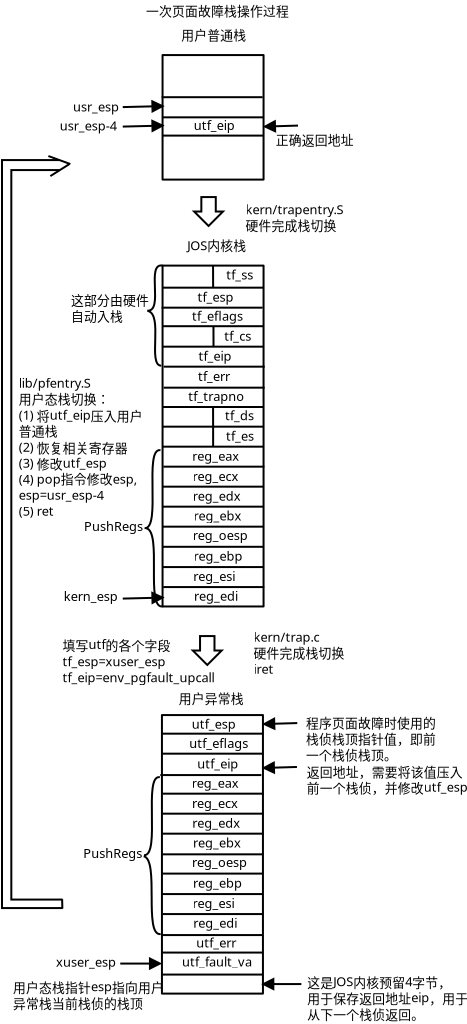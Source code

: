 <?xml version="1.0" encoding="UTF-8"?>
<dia:diagram xmlns:dia="http://www.lysator.liu.se/~alla/dia/">
  <dia:layer name="Background" visible="true">
    <dia:object type="Standard - Text" version="1" id="O0">
      <dia:attribute name="obj_pos">
        <dia:point val="7.285,0.889"/>
      </dia:attribute>
      <dia:attribute name="obj_bb">
        <dia:rectangle val="7.285,0.308;13.863,1.275"/>
      </dia:attribute>
      <dia:attribute name="text">
        <dia:composite type="text">
          <dia:attribute name="string">
            <dia:string>#一次页面故障栈操作过程#</dia:string>
          </dia:attribute>
          <dia:attribute name="font">
            <dia:font family="sans" style="0" name="Helvetica"/>
          </dia:attribute>
          <dia:attribute name="height">
            <dia:real val="0.8"/>
          </dia:attribute>
          <dia:attribute name="pos">
            <dia:point val="7.285,0.889"/>
          </dia:attribute>
          <dia:attribute name="color">
            <dia:color val="#000000"/>
          </dia:attribute>
          <dia:attribute name="alignment">
            <dia:enum val="0"/>
          </dia:attribute>
        </dia:composite>
      </dia:attribute>
      <dia:attribute name="valign">
        <dia:enum val="3"/>
      </dia:attribute>
    </dia:object>
    <dia:object type="Standard - Box" version="0" id="O1">
      <dia:attribute name="obj_pos">
        <dia:point val="8.084,35.85"/>
      </dia:attribute>
      <dia:attribute name="obj_bb">
        <dia:rectangle val="8.034,35.8;13.184,49.825"/>
      </dia:attribute>
      <dia:attribute name="elem_corner">
        <dia:point val="8.084,35.85"/>
      </dia:attribute>
      <dia:attribute name="elem_width">
        <dia:real val="5.05"/>
      </dia:attribute>
      <dia:attribute name="elem_height">
        <dia:real val="13.925"/>
      </dia:attribute>
      <dia:attribute name="show_background">
        <dia:boolean val="false"/>
      </dia:attribute>
      <dia:attribute name="corner_radius">
        <dia:real val="1.175e-38"/>
      </dia:attribute>
    </dia:object>
    <dia:object type="Standard - Text" version="1" id="O2">
      <dia:attribute name="obj_pos">
        <dia:point val="8.919,35.264"/>
      </dia:attribute>
      <dia:attribute name="obj_bb">
        <dia:rectangle val="8.919,34.683;11.919,35.65"/>
      </dia:attribute>
      <dia:attribute name="text">
        <dia:composite type="text">
          <dia:attribute name="string">
            <dia:string>#用户异常栈#</dia:string>
          </dia:attribute>
          <dia:attribute name="font">
            <dia:font family="sans" style="0" name="Helvetica"/>
          </dia:attribute>
          <dia:attribute name="height">
            <dia:real val="0.8"/>
          </dia:attribute>
          <dia:attribute name="pos">
            <dia:point val="8.919,35.264"/>
          </dia:attribute>
          <dia:attribute name="color">
            <dia:color val="#000000"/>
          </dia:attribute>
          <dia:attribute name="alignment">
            <dia:enum val="0"/>
          </dia:attribute>
        </dia:composite>
      </dia:attribute>
      <dia:attribute name="valign">
        <dia:enum val="3"/>
      </dia:attribute>
    </dia:object>
    <dia:object type="Standard - Line" version="0" id="O3">
      <dia:attribute name="obj_pos">
        <dia:point val="8.092,36.781"/>
      </dia:attribute>
      <dia:attribute name="obj_bb">
        <dia:rectangle val="8.042,36.731;13.192,36.831"/>
      </dia:attribute>
      <dia:attribute name="conn_endpoints">
        <dia:point val="8.092,36.781"/>
        <dia:point val="13.142,36.781"/>
      </dia:attribute>
      <dia:attribute name="numcp">
        <dia:int val="1"/>
      </dia:attribute>
    </dia:object>
    <dia:object type="Standard - Line" version="0" id="O4">
      <dia:attribute name="obj_pos">
        <dia:point val="8.087,37.781"/>
      </dia:attribute>
      <dia:attribute name="obj_bb">
        <dia:rectangle val="8.037,37.731;13.187,37.831"/>
      </dia:attribute>
      <dia:attribute name="conn_endpoints">
        <dia:point val="8.087,37.781"/>
        <dia:point val="13.137,37.781"/>
      </dia:attribute>
      <dia:attribute name="numcp">
        <dia:int val="1"/>
      </dia:attribute>
    </dia:object>
    <dia:object type="Standard - Line" version="0" id="O5">
      <dia:attribute name="obj_pos">
        <dia:point val="8.122,39.781"/>
      </dia:attribute>
      <dia:attribute name="obj_bb">
        <dia:rectangle val="8.072,39.731;13.222,39.831"/>
      </dia:attribute>
      <dia:attribute name="conn_endpoints">
        <dia:point val="8.122,39.781"/>
        <dia:point val="13.172,39.781"/>
      </dia:attribute>
      <dia:attribute name="numcp">
        <dia:int val="1"/>
      </dia:attribute>
    </dia:object>
    <dia:object type="Standard - Line" version="0" id="O6">
      <dia:attribute name="obj_pos">
        <dia:point val="8.107,40.781"/>
      </dia:attribute>
      <dia:attribute name="obj_bb">
        <dia:rectangle val="8.057,40.731;13.207,40.831"/>
      </dia:attribute>
      <dia:attribute name="conn_endpoints">
        <dia:point val="8.107,40.781"/>
        <dia:point val="13.157,40.781"/>
      </dia:attribute>
      <dia:attribute name="numcp">
        <dia:int val="1"/>
      </dia:attribute>
    </dia:object>
    <dia:object type="Standard - Line" version="0" id="O7">
      <dia:attribute name="obj_pos">
        <dia:point val="8.092,41.781"/>
      </dia:attribute>
      <dia:attribute name="obj_bb">
        <dia:rectangle val="8.042,41.731;13.192,41.831"/>
      </dia:attribute>
      <dia:attribute name="conn_endpoints">
        <dia:point val="8.092,41.781"/>
        <dia:point val="13.142,41.781"/>
      </dia:attribute>
      <dia:attribute name="numcp">
        <dia:int val="1"/>
      </dia:attribute>
    </dia:object>
    <dia:object type="Standard - Line" version="0" id="O8">
      <dia:attribute name="obj_pos">
        <dia:point val="8.084,42.812"/>
      </dia:attribute>
      <dia:attribute name="obj_bb">
        <dia:rectangle val="8.034,42.762;13.184,42.862"/>
      </dia:attribute>
      <dia:attribute name="conn_endpoints">
        <dia:point val="8.084,42.812"/>
        <dia:point val="13.134,42.812"/>
      </dia:attribute>
      <dia:attribute name="numcp">
        <dia:int val="1"/>
      </dia:attribute>
      <dia:connections>
        <dia:connection handle="0" to="O1" connection="3"/>
        <dia:connection handle="1" to="O1" connection="4"/>
      </dia:connections>
    </dia:object>
    <dia:object type="Standard - Text" version="1" id="O9">
      <dia:attribute name="obj_pos">
        <dia:point val="9.58,36.536"/>
      </dia:attribute>
      <dia:attribute name="obj_bb">
        <dia:rectangle val="9.58,35.994;11.71,36.934"/>
      </dia:attribute>
      <dia:attribute name="text">
        <dia:composite type="text">
          <dia:attribute name="string">
            <dia:string>#utf_esp#</dia:string>
          </dia:attribute>
          <dia:attribute name="font">
            <dia:font family="sans" style="0" name="Helvetica"/>
          </dia:attribute>
          <dia:attribute name="height">
            <dia:real val="0.8"/>
          </dia:attribute>
          <dia:attribute name="pos">
            <dia:point val="9.58,36.536"/>
          </dia:attribute>
          <dia:attribute name="color">
            <dia:color val="#000000"/>
          </dia:attribute>
          <dia:attribute name="alignment">
            <dia:enum val="0"/>
          </dia:attribute>
        </dia:composite>
      </dia:attribute>
      <dia:attribute name="valign">
        <dia:enum val="3"/>
      </dia:attribute>
    </dia:object>
    <dia:object type="Standard - Text" version="1" id="O10">
      <dia:attribute name="obj_pos">
        <dia:point val="9.455,37.499"/>
      </dia:attribute>
      <dia:attribute name="obj_bb">
        <dia:rectangle val="9.455,36.956;12.31,37.896"/>
      </dia:attribute>
      <dia:attribute name="text">
        <dia:composite type="text">
          <dia:attribute name="string">
            <dia:string>#utf_eflags#</dia:string>
          </dia:attribute>
          <dia:attribute name="font">
            <dia:font family="sans" style="0" name="Helvetica"/>
          </dia:attribute>
          <dia:attribute name="height">
            <dia:real val="0.8"/>
          </dia:attribute>
          <dia:attribute name="pos">
            <dia:point val="9.455,37.499"/>
          </dia:attribute>
          <dia:attribute name="color">
            <dia:color val="#000000"/>
          </dia:attribute>
          <dia:attribute name="alignment">
            <dia:enum val="0"/>
          </dia:attribute>
        </dia:composite>
      </dia:attribute>
      <dia:attribute name="valign">
        <dia:enum val="3"/>
      </dia:attribute>
    </dia:object>
    <dia:object type="Standard - Text" version="1" id="O11">
      <dia:attribute name="obj_pos">
        <dia:point val="9.573,39.48"/>
      </dia:attribute>
      <dia:attribute name="obj_bb">
        <dia:rectangle val="9.573,38.937;11.881,39.877"/>
      </dia:attribute>
      <dia:attribute name="text">
        <dia:composite type="text">
          <dia:attribute name="string">
            <dia:string>#reg_eax#</dia:string>
          </dia:attribute>
          <dia:attribute name="font">
            <dia:font family="sans" style="0" name="Helvetica"/>
          </dia:attribute>
          <dia:attribute name="height">
            <dia:real val="0.8"/>
          </dia:attribute>
          <dia:attribute name="pos">
            <dia:point val="9.573,39.48"/>
          </dia:attribute>
          <dia:attribute name="color">
            <dia:color val="#000000"/>
          </dia:attribute>
          <dia:attribute name="alignment">
            <dia:enum val="0"/>
          </dia:attribute>
        </dia:composite>
      </dia:attribute>
      <dia:attribute name="valign">
        <dia:enum val="3"/>
      </dia:attribute>
    </dia:object>
    <dia:object type="Standard - Text" version="1" id="O12">
      <dia:attribute name="obj_pos">
        <dia:point val="9.586,40.492"/>
      </dia:attribute>
      <dia:attribute name="obj_bb">
        <dia:rectangle val="9.586,39.95;11.856,40.89"/>
      </dia:attribute>
      <dia:attribute name="text">
        <dia:composite type="text">
          <dia:attribute name="string">
            <dia:string>#reg_ecx#</dia:string>
          </dia:attribute>
          <dia:attribute name="font">
            <dia:font family="sans" style="0" name="Helvetica"/>
          </dia:attribute>
          <dia:attribute name="height">
            <dia:real val="0.8"/>
          </dia:attribute>
          <dia:attribute name="pos">
            <dia:point val="9.586,40.492"/>
          </dia:attribute>
          <dia:attribute name="color">
            <dia:color val="#000000"/>
          </dia:attribute>
          <dia:attribute name="alignment">
            <dia:enum val="0"/>
          </dia:attribute>
        </dia:composite>
      </dia:attribute>
      <dia:attribute name="valign">
        <dia:enum val="3"/>
      </dia:attribute>
    </dia:object>
    <dia:object type="Standard - Text" version="1" id="O13">
      <dia:attribute name="obj_pos">
        <dia:point val="9.598,41.48"/>
      </dia:attribute>
      <dia:attribute name="obj_bb">
        <dia:rectangle val="9.598,40.938;11.918,41.877"/>
      </dia:attribute>
      <dia:attribute name="text">
        <dia:composite type="text">
          <dia:attribute name="string">
            <dia:string>#reg_edx#</dia:string>
          </dia:attribute>
          <dia:attribute name="font">
            <dia:font family="sans" style="0" name="Helvetica"/>
          </dia:attribute>
          <dia:attribute name="height">
            <dia:real val="0.8"/>
          </dia:attribute>
          <dia:attribute name="pos">
            <dia:point val="9.598,41.48"/>
          </dia:attribute>
          <dia:attribute name="color">
            <dia:color val="#000000"/>
          </dia:attribute>
          <dia:attribute name="alignment">
            <dia:enum val="0"/>
          </dia:attribute>
        </dia:composite>
      </dia:attribute>
      <dia:attribute name="valign">
        <dia:enum val="3"/>
      </dia:attribute>
    </dia:object>
    <dia:object type="Standard - Text" version="1" id="O14">
      <dia:attribute name="obj_pos">
        <dia:point val="9.632,42.468"/>
      </dia:attribute>
      <dia:attribute name="obj_bb">
        <dia:rectangle val="9.632,41.925;11.952,42.865"/>
      </dia:attribute>
      <dia:attribute name="text">
        <dia:composite type="text">
          <dia:attribute name="string">
            <dia:string>#reg_ebx#</dia:string>
          </dia:attribute>
          <dia:attribute name="font">
            <dia:font family="sans" style="0" name="Helvetica"/>
          </dia:attribute>
          <dia:attribute name="height">
            <dia:real val="0.8"/>
          </dia:attribute>
          <dia:attribute name="pos">
            <dia:point val="9.632,42.468"/>
          </dia:attribute>
          <dia:attribute name="color">
            <dia:color val="#000000"/>
          </dia:attribute>
          <dia:attribute name="alignment">
            <dia:enum val="0"/>
          </dia:attribute>
        </dia:composite>
      </dia:attribute>
      <dia:attribute name="valign">
        <dia:enum val="3"/>
      </dia:attribute>
    </dia:object>
    <dia:object type="Standard - Line" version="0" id="O15">
      <dia:attribute name="obj_pos">
        <dia:point val="8.084,43.775"/>
      </dia:attribute>
      <dia:attribute name="obj_bb">
        <dia:rectangle val="8.034,43.725;13.184,43.825"/>
      </dia:attribute>
      <dia:attribute name="conn_endpoints">
        <dia:point val="8.084,43.775"/>
        <dia:point val="13.134,43.775"/>
      </dia:attribute>
      <dia:attribute name="numcp">
        <dia:int val="1"/>
      </dia:attribute>
    </dia:object>
    <dia:object type="Standard - Line" version="0" id="O16">
      <dia:attribute name="obj_pos">
        <dia:point val="8.081,44.8"/>
      </dia:attribute>
      <dia:attribute name="obj_bb">
        <dia:rectangle val="8.031,44.75;13.181,44.85"/>
      </dia:attribute>
      <dia:attribute name="conn_endpoints">
        <dia:point val="8.081,44.8"/>
        <dia:point val="13.131,44.8"/>
      </dia:attribute>
      <dia:attribute name="numcp">
        <dia:int val="1"/>
      </dia:attribute>
    </dia:object>
    <dia:object type="Standard - Line" version="0" id="O17">
      <dia:attribute name="obj_pos">
        <dia:point val="8.116,45.8"/>
      </dia:attribute>
      <dia:attribute name="obj_bb">
        <dia:rectangle val="8.066,45.75;13.216,45.85"/>
      </dia:attribute>
      <dia:attribute name="conn_endpoints">
        <dia:point val="8.116,45.8"/>
        <dia:point val="13.166,45.8"/>
      </dia:attribute>
      <dia:attribute name="numcp">
        <dia:int val="1"/>
      </dia:attribute>
    </dia:object>
    <dia:object type="Standard - Text" version="1" id="O18">
      <dia:attribute name="obj_pos">
        <dia:point val="9.591,43.443"/>
      </dia:attribute>
      <dia:attribute name="obj_bb">
        <dia:rectangle val="9.591,42.9;12.228,43.84"/>
      </dia:attribute>
      <dia:attribute name="text">
        <dia:composite type="text">
          <dia:attribute name="string">
            <dia:string>#reg_oesp#</dia:string>
          </dia:attribute>
          <dia:attribute name="font">
            <dia:font family="sans" style="0" name="Helvetica"/>
          </dia:attribute>
          <dia:attribute name="height">
            <dia:real val="0.8"/>
          </dia:attribute>
          <dia:attribute name="pos">
            <dia:point val="9.591,43.443"/>
          </dia:attribute>
          <dia:attribute name="color">
            <dia:color val="#000000"/>
          </dia:attribute>
          <dia:attribute name="alignment">
            <dia:enum val="0"/>
          </dia:attribute>
        </dia:composite>
      </dia:attribute>
      <dia:attribute name="valign">
        <dia:enum val="3"/>
      </dia:attribute>
    </dia:object>
    <dia:object type="Standard - Text" version="1" id="O19">
      <dia:attribute name="obj_pos">
        <dia:point val="9.637,44.486"/>
      </dia:attribute>
      <dia:attribute name="obj_bb">
        <dia:rectangle val="9.637,43.944;11.982,44.884"/>
      </dia:attribute>
      <dia:attribute name="text">
        <dia:composite type="text">
          <dia:attribute name="string">
            <dia:string>#reg_ebp#</dia:string>
          </dia:attribute>
          <dia:attribute name="font">
            <dia:font family="sans" style="0" name="Helvetica"/>
          </dia:attribute>
          <dia:attribute name="height">
            <dia:real val="0.8"/>
          </dia:attribute>
          <dia:attribute name="pos">
            <dia:point val="9.637,44.486"/>
          </dia:attribute>
          <dia:attribute name="color">
            <dia:color val="#000000"/>
          </dia:attribute>
          <dia:attribute name="alignment">
            <dia:enum val="0"/>
          </dia:attribute>
        </dia:composite>
      </dia:attribute>
      <dia:attribute name="valign">
        <dia:enum val="3"/>
      </dia:attribute>
    </dia:object>
    <dia:object type="Standard - Text" version="1" id="O20">
      <dia:attribute name="obj_pos">
        <dia:point val="9.616,45.499"/>
      </dia:attribute>
      <dia:attribute name="obj_bb">
        <dia:rectangle val="9.616,44.956;11.688,45.896"/>
      </dia:attribute>
      <dia:attribute name="text">
        <dia:composite type="text">
          <dia:attribute name="string">
            <dia:string>#reg_esi#</dia:string>
          </dia:attribute>
          <dia:attribute name="font">
            <dia:font family="sans" style="0" name="Helvetica"/>
          </dia:attribute>
          <dia:attribute name="height">
            <dia:real val="0.8"/>
          </dia:attribute>
          <dia:attribute name="pos">
            <dia:point val="9.616,45.499"/>
          </dia:attribute>
          <dia:attribute name="color">
            <dia:color val="#000000"/>
          </dia:attribute>
          <dia:attribute name="alignment">
            <dia:enum val="0"/>
          </dia:attribute>
        </dia:composite>
      </dia:attribute>
      <dia:attribute name="valign">
        <dia:enum val="3"/>
      </dia:attribute>
    </dia:object>
    <dia:object type="Standard - Text" version="1" id="O21">
      <dia:attribute name="obj_pos">
        <dia:point val="9.654,46.486"/>
      </dia:attribute>
      <dia:attribute name="obj_bb">
        <dia:rectangle val="9.654,45.944;11.791,46.884"/>
      </dia:attribute>
      <dia:attribute name="text">
        <dia:composite type="text">
          <dia:attribute name="string">
            <dia:string>#reg_edi#</dia:string>
          </dia:attribute>
          <dia:attribute name="font">
            <dia:font family="sans" style="0" name="Helvetica"/>
          </dia:attribute>
          <dia:attribute name="height">
            <dia:real val="0.8"/>
          </dia:attribute>
          <dia:attribute name="pos">
            <dia:point val="9.654,46.486"/>
          </dia:attribute>
          <dia:attribute name="color">
            <dia:color val="#000000"/>
          </dia:attribute>
          <dia:attribute name="alignment">
            <dia:enum val="0"/>
          </dia:attribute>
        </dia:composite>
      </dia:attribute>
      <dia:attribute name="valign">
        <dia:enum val="3"/>
      </dia:attribute>
    </dia:object>
    <dia:object type="Standard - BezierLine" version="0" id="O22">
      <dia:attribute name="obj_pos">
        <dia:point val="7.98,38.956"/>
      </dia:attribute>
      <dia:attribute name="obj_bb">
        <dia:rectangle val="7.133,38.898;8.038,42.909"/>
      </dia:attribute>
      <dia:attribute name="bez_points">
        <dia:point val="7.98,38.956"/>
        <dia:point val="7.13,38.806"/>
        <dia:point val="8.035,42.906"/>
        <dia:point val="7.185,42.856"/>
      </dia:attribute>
      <dia:attribute name="corner_types">
        <dia:enum val="0"/>
        <dia:enum val="0"/>
      </dia:attribute>
    </dia:object>
    <dia:object type="Standard - BezierLine" version="0" id="O23">
      <dia:attribute name="obj_pos">
        <dia:point val="8.019,46.8"/>
      </dia:attribute>
      <dia:attribute name="obj_bb">
        <dia:rectangle val="7.114,42.85;8.075,46.856"/>
      </dia:attribute>
      <dia:attribute name="bez_points">
        <dia:point val="8.019,46.8"/>
        <dia:point val="7.154,46.913"/>
        <dia:point val="7.969,43.081"/>
        <dia:point val="7.173,42.91"/>
      </dia:attribute>
      <dia:attribute name="corner_types">
        <dia:enum val="0"/>
        <dia:enum val="0"/>
      </dia:attribute>
    </dia:object>
    <dia:object type="Standard - Text" version="1" id="O24">
      <dia:attribute name="obj_pos">
        <dia:point val="4.154,42.999"/>
      </dia:attribute>
      <dia:attribute name="obj_bb">
        <dia:rectangle val="4.154,42.456;6.953,43.396"/>
      </dia:attribute>
      <dia:attribute name="text">
        <dia:composite type="text">
          <dia:attribute name="string">
            <dia:string>#PushRegs#</dia:string>
          </dia:attribute>
          <dia:attribute name="font">
            <dia:font family="sans" style="0" name="Helvetica"/>
          </dia:attribute>
          <dia:attribute name="height">
            <dia:real val="0.8"/>
          </dia:attribute>
          <dia:attribute name="pos">
            <dia:point val="4.154,42.999"/>
          </dia:attribute>
          <dia:attribute name="color">
            <dia:color val="#000000"/>
          </dia:attribute>
          <dia:attribute name="alignment">
            <dia:enum val="0"/>
          </dia:attribute>
        </dia:composite>
      </dia:attribute>
      <dia:attribute name="valign">
        <dia:enum val="3"/>
      </dia:attribute>
    </dia:object>
    <dia:object type="Standard - Line" version="0" id="O25">
      <dia:attribute name="obj_pos">
        <dia:point val="8.054,46.85"/>
      </dia:attribute>
      <dia:attribute name="obj_bb">
        <dia:rectangle val="8.004,46.8;13.154,46.9"/>
      </dia:attribute>
      <dia:attribute name="conn_endpoints">
        <dia:point val="8.054,46.85"/>
        <dia:point val="13.104,46.85"/>
      </dia:attribute>
      <dia:attribute name="numcp">
        <dia:int val="1"/>
      </dia:attribute>
    </dia:object>
    <dia:object type="Standard - Line" version="0" id="O26">
      <dia:attribute name="obj_pos">
        <dia:point val="8.054,47.725"/>
      </dia:attribute>
      <dia:attribute name="obj_bb">
        <dia:rectangle val="8.004,47.675;13.154,47.775"/>
      </dia:attribute>
      <dia:attribute name="conn_endpoints">
        <dia:point val="8.054,47.725"/>
        <dia:point val="13.104,47.725"/>
      </dia:attribute>
      <dia:attribute name="numcp">
        <dia:int val="1"/>
      </dia:attribute>
    </dia:object>
    <dia:object type="Standard - Line" version="0" id="O27">
      <dia:attribute name="obj_pos">
        <dia:point val="8.089,48.825"/>
      </dia:attribute>
      <dia:attribute name="obj_bb">
        <dia:rectangle val="8.039,48.775;13.189,48.875"/>
      </dia:attribute>
      <dia:attribute name="conn_endpoints">
        <dia:point val="8.089,48.825"/>
        <dia:point val="13.139,48.825"/>
      </dia:attribute>
      <dia:attribute name="numcp">
        <dia:int val="1"/>
      </dia:attribute>
    </dia:object>
    <dia:object type="Standard - Text" version="1" id="O28">
      <dia:attribute name="obj_pos">
        <dia:point val="9.804,47.468"/>
      </dia:attribute>
      <dia:attribute name="obj_bb">
        <dia:rectangle val="9.804,46.925;11.729,47.865"/>
      </dia:attribute>
      <dia:attribute name="text">
        <dia:composite type="text">
          <dia:attribute name="string">
            <dia:string>#utf_err#</dia:string>
          </dia:attribute>
          <dia:attribute name="font">
            <dia:font family="sans" style="0" name="Helvetica"/>
          </dia:attribute>
          <dia:attribute name="height">
            <dia:real val="0.8"/>
          </dia:attribute>
          <dia:attribute name="pos">
            <dia:point val="9.804,47.468"/>
          </dia:attribute>
          <dia:attribute name="color">
            <dia:color val="#000000"/>
          </dia:attribute>
          <dia:attribute name="alignment">
            <dia:enum val="0"/>
          </dia:attribute>
        </dia:composite>
      </dia:attribute>
      <dia:attribute name="valign">
        <dia:enum val="3"/>
      </dia:attribute>
    </dia:object>
    <dia:object type="Standard - Text" version="1" id="O29">
      <dia:attribute name="obj_pos">
        <dia:point val="9.089,48.417"/>
      </dia:attribute>
      <dia:attribute name="obj_bb">
        <dia:rectangle val="9.089,47.875;12.507,48.815"/>
      </dia:attribute>
      <dia:attribute name="text">
        <dia:composite type="text">
          <dia:attribute name="string">
            <dia:string>#utf_fault_va#</dia:string>
          </dia:attribute>
          <dia:attribute name="font">
            <dia:font family="sans" style="0" name="Helvetica"/>
          </dia:attribute>
          <dia:attribute name="height">
            <dia:real val="0.8"/>
          </dia:attribute>
          <dia:attribute name="pos">
            <dia:point val="9.089,48.417"/>
          </dia:attribute>
          <dia:attribute name="color">
            <dia:color val="#000000"/>
          </dia:attribute>
          <dia:attribute name="alignment">
            <dia:enum val="0"/>
          </dia:attribute>
        </dia:composite>
      </dia:attribute>
      <dia:attribute name="valign">
        <dia:enum val="3"/>
      </dia:attribute>
    </dia:object>
    <dia:object type="Standard - Line" version="0" id="O30">
      <dia:attribute name="obj_pos">
        <dia:point val="13.104,49.3"/>
      </dia:attribute>
      <dia:attribute name="obj_bb">
        <dia:rectangle val="13.054,48.8;15.104,49.8"/>
      </dia:attribute>
      <dia:attribute name="conn_endpoints">
        <dia:point val="13.104,49.3"/>
        <dia:point val="15.055,49.3"/>
      </dia:attribute>
      <dia:attribute name="numcp">
        <dia:int val="1"/>
      </dia:attribute>
      <dia:attribute name="start_arrow">
        <dia:enum val="3"/>
      </dia:attribute>
      <dia:attribute name="start_arrow_length">
        <dia:real val="0.5"/>
      </dia:attribute>
      <dia:attribute name="start_arrow_width">
        <dia:real val="0.5"/>
      </dia:attribute>
    </dia:object>
    <dia:object type="Standard - Text" version="1" id="O31">
      <dia:attribute name="obj_pos">
        <dia:point val="15.354,49.464"/>
      </dia:attribute>
      <dia:attribute name="obj_bb">
        <dia:rectangle val="15.354,48.9;22.805,51.432"/>
      </dia:attribute>
      <dia:attribute name="text">
        <dia:composite type="text">
          <dia:attribute name="string">
            <dia:string>#这是JOS内核预留4字节，
用于保存返回地址eip，用于
从下一个栈侦返回。#</dia:string>
          </dia:attribute>
          <dia:attribute name="font">
            <dia:font family="sans" style="0" name="Helvetica"/>
          </dia:attribute>
          <dia:attribute name="height">
            <dia:real val="0.8"/>
          </dia:attribute>
          <dia:attribute name="pos">
            <dia:point val="15.354,49.464"/>
          </dia:attribute>
          <dia:attribute name="color">
            <dia:color val="#000000"/>
          </dia:attribute>
          <dia:attribute name="alignment">
            <dia:enum val="0"/>
          </dia:attribute>
        </dia:composite>
      </dia:attribute>
      <dia:attribute name="valign">
        <dia:enum val="3"/>
      </dia:attribute>
    </dia:object>
    <dia:object type="Standard - Line" version="0" id="O32">
      <dia:attribute name="obj_pos">
        <dia:point val="8.004,38.85"/>
      </dia:attribute>
      <dia:attribute name="obj_bb">
        <dia:rectangle val="7.954,38.8;13.104,38.9"/>
      </dia:attribute>
      <dia:attribute name="conn_endpoints">
        <dia:point val="8.004,38.85"/>
        <dia:point val="13.054,38.85"/>
      </dia:attribute>
      <dia:attribute name="numcp">
        <dia:int val="1"/>
      </dia:attribute>
    </dia:object>
    <dia:object type="Standard - Text" version="1" id="O33">
      <dia:attribute name="obj_pos">
        <dia:point val="9.854,38.517"/>
      </dia:attribute>
      <dia:attribute name="obj_bb">
        <dia:rectangle val="9.854,37.975;11.842,38.915"/>
      </dia:attribute>
      <dia:attribute name="text">
        <dia:composite type="text">
          <dia:attribute name="string">
            <dia:string>#utf_eip#</dia:string>
          </dia:attribute>
          <dia:attribute name="font">
            <dia:font family="sans" style="0" name="Helvetica"/>
          </dia:attribute>
          <dia:attribute name="height">
            <dia:real val="0.8"/>
          </dia:attribute>
          <dia:attribute name="pos">
            <dia:point val="9.854,38.517"/>
          </dia:attribute>
          <dia:attribute name="color">
            <dia:color val="#000000"/>
          </dia:attribute>
          <dia:attribute name="alignment">
            <dia:enum val="0"/>
          </dia:attribute>
        </dia:composite>
      </dia:attribute>
      <dia:attribute name="valign">
        <dia:enum val="3"/>
      </dia:attribute>
    </dia:object>
    <dia:object type="Standard - Line" version="0" id="O34">
      <dia:attribute name="obj_pos">
        <dia:point val="6,48.275"/>
      </dia:attribute>
      <dia:attribute name="obj_bb">
        <dia:rectangle val="5.95,47.775;8.084,48.775"/>
      </dia:attribute>
      <dia:attribute name="conn_endpoints">
        <dia:point val="6,48.275"/>
        <dia:point val="8.034,48.275"/>
      </dia:attribute>
      <dia:attribute name="numcp">
        <dia:int val="1"/>
      </dia:attribute>
      <dia:attribute name="end_arrow">
        <dia:enum val="3"/>
      </dia:attribute>
      <dia:attribute name="end_arrow_length">
        <dia:real val="0.5"/>
      </dia:attribute>
      <dia:attribute name="end_arrow_width">
        <dia:real val="0.5"/>
      </dia:attribute>
    </dia:object>
    <dia:object type="Standard - Text" version="1" id="O35">
      <dia:attribute name="obj_pos">
        <dia:point val="2.785,48.439"/>
      </dia:attribute>
      <dia:attribute name="obj_bb">
        <dia:rectangle val="2.785,47.897;5.728,48.837"/>
      </dia:attribute>
      <dia:attribute name="text">
        <dia:composite type="text">
          <dia:attribute name="string">
            <dia:string>#xuser_esp#</dia:string>
          </dia:attribute>
          <dia:attribute name="font">
            <dia:font family="sans" style="0" name="Helvetica"/>
          </dia:attribute>
          <dia:attribute name="height">
            <dia:real val="0.8"/>
          </dia:attribute>
          <dia:attribute name="pos">
            <dia:point val="2.785,48.439"/>
          </dia:attribute>
          <dia:attribute name="color">
            <dia:color val="#000000"/>
          </dia:attribute>
          <dia:attribute name="alignment">
            <dia:enum val="0"/>
          </dia:attribute>
        </dia:composite>
      </dia:attribute>
      <dia:attribute name="valign">
        <dia:enum val="3"/>
      </dia:attribute>
    </dia:object>
    <dia:object type="Standard - Text" version="1" id="O36">
      <dia:attribute name="obj_pos">
        <dia:point val="0.635,49.714"/>
      </dia:attribute>
      <dia:attribute name="obj_bb">
        <dia:rectangle val="0.635,49.15;7.632,50.878"/>
      </dia:attribute>
      <dia:attribute name="text">
        <dia:composite type="text">
          <dia:attribute name="string">
            <dia:string>#用户态栈指针esp指向用户
异常栈当前栈侦的栈顶#</dia:string>
          </dia:attribute>
          <dia:attribute name="font">
            <dia:font family="sans" style="0" name="Helvetica"/>
          </dia:attribute>
          <dia:attribute name="height">
            <dia:real val="0.8"/>
          </dia:attribute>
          <dia:attribute name="pos">
            <dia:point val="0.635,49.714"/>
          </dia:attribute>
          <dia:attribute name="color">
            <dia:color val="#000000"/>
          </dia:attribute>
          <dia:attribute name="alignment">
            <dia:enum val="0"/>
          </dia:attribute>
        </dia:composite>
      </dia:attribute>
      <dia:attribute name="valign">
        <dia:enum val="3"/>
      </dia:attribute>
    </dia:object>
    <dia:object type="Standard - Line" version="0" id="O37">
      <dia:attribute name="obj_pos">
        <dia:point val="14.85,36.25"/>
      </dia:attribute>
      <dia:attribute name="obj_bb">
        <dia:rectangle val="13.085,35.799;14.901,36.801"/>
      </dia:attribute>
      <dia:attribute name="conn_endpoints">
        <dia:point val="14.85,36.25"/>
        <dia:point val="13.15,36.3"/>
      </dia:attribute>
      <dia:attribute name="numcp">
        <dia:int val="1"/>
      </dia:attribute>
      <dia:attribute name="end_arrow">
        <dia:enum val="3"/>
      </dia:attribute>
      <dia:attribute name="end_arrow_length">
        <dia:real val="0.5"/>
      </dia:attribute>
      <dia:attribute name="end_arrow_width">
        <dia:real val="0.5"/>
      </dia:attribute>
    </dia:object>
    <dia:object type="Standard - Text" version="1" id="O38">
      <dia:attribute name="obj_pos">
        <dia:point val="15.285,36.489"/>
      </dia:attribute>
      <dia:attribute name="obj_bb">
        <dia:rectangle val="15.285,35.925;21.25,38.441"/>
      </dia:attribute>
      <dia:attribute name="text">
        <dia:composite type="text">
          <dia:attribute name="string">
            <dia:string>#程序页面故障时使用的
栈侦栈顶指针值，即前
一个栈侦栈顶。#</dia:string>
          </dia:attribute>
          <dia:attribute name="font">
            <dia:font family="sans" style="0" name="Helvetica"/>
          </dia:attribute>
          <dia:attribute name="height">
            <dia:real val="0.8"/>
          </dia:attribute>
          <dia:attribute name="pos">
            <dia:point val="15.285,36.489"/>
          </dia:attribute>
          <dia:attribute name="color">
            <dia:color val="#000000"/>
          </dia:attribute>
          <dia:attribute name="alignment">
            <dia:enum val="0"/>
          </dia:attribute>
        </dia:composite>
      </dia:attribute>
      <dia:attribute name="valign">
        <dia:enum val="3"/>
      </dia:attribute>
    </dia:object>
    <dia:object type="Standard - Line" version="0" id="O39">
      <dia:attribute name="obj_pos">
        <dia:point val="14.834,38.445"/>
      </dia:attribute>
      <dia:attribute name="obj_bb">
        <dia:rectangle val="13.069,37.994;14.886,38.996"/>
      </dia:attribute>
      <dia:attribute name="conn_endpoints">
        <dia:point val="14.834,38.445"/>
        <dia:point val="13.134,38.495"/>
      </dia:attribute>
      <dia:attribute name="numcp">
        <dia:int val="1"/>
      </dia:attribute>
      <dia:attribute name="end_arrow">
        <dia:enum val="3"/>
      </dia:attribute>
      <dia:attribute name="end_arrow_length">
        <dia:real val="0.5"/>
      </dia:attribute>
      <dia:attribute name="end_arrow_width">
        <dia:real val="0.5"/>
      </dia:attribute>
    </dia:object>
    <dia:object type="Standard - Text" version="1" id="O40">
      <dia:attribute name="obj_pos">
        <dia:point val="15.319,38.933"/>
      </dia:attribute>
      <dia:attribute name="obj_bb">
        <dia:rectangle val="15.319,38.369;22.817,40.097"/>
      </dia:attribute>
      <dia:attribute name="text">
        <dia:composite type="text">
          <dia:attribute name="string">
            <dia:string>#返回地址，需要将该值压入
前一个栈侦，并修改utf_esp#</dia:string>
          </dia:attribute>
          <dia:attribute name="font">
            <dia:font family="sans" style="0" name="Helvetica"/>
          </dia:attribute>
          <dia:attribute name="height">
            <dia:real val="0.8"/>
          </dia:attribute>
          <dia:attribute name="pos">
            <dia:point val="15.319,38.933"/>
          </dia:attribute>
          <dia:attribute name="color">
            <dia:color val="#000000"/>
          </dia:attribute>
          <dia:attribute name="alignment">
            <dia:enum val="0"/>
          </dia:attribute>
        </dia:composite>
      </dia:attribute>
      <dia:attribute name="valign">
        <dia:enum val="3"/>
      </dia:attribute>
    </dia:object>
    <dia:object type="Standard - Box" version="0" id="O41">
      <dia:attribute name="obj_pos">
        <dia:point val="8.115,13.375"/>
      </dia:attribute>
      <dia:attribute name="obj_bb">
        <dia:rectangle val="8.065,13.325;13.215,30.469"/>
      </dia:attribute>
      <dia:attribute name="elem_corner">
        <dia:point val="8.115,13.375"/>
      </dia:attribute>
      <dia:attribute name="elem_width">
        <dia:real val="5.05"/>
      </dia:attribute>
      <dia:attribute name="elem_height">
        <dia:real val="17.044"/>
      </dia:attribute>
      <dia:attribute name="show_background">
        <dia:boolean val="false"/>
      </dia:attribute>
      <dia:attribute name="corner_radius">
        <dia:real val="1.175e-38"/>
      </dia:attribute>
    </dia:object>
    <dia:object type="Standard - Text" version="1" id="O42">
      <dia:attribute name="obj_pos">
        <dia:point val="9.35,12.614"/>
      </dia:attribute>
      <dia:attribute name="obj_bb">
        <dia:rectangle val="9.35,12.05;12.139,12.99"/>
      </dia:attribute>
      <dia:attribute name="text">
        <dia:composite type="text">
          <dia:attribute name="string">
            <dia:string>#JOS内核栈#</dia:string>
          </dia:attribute>
          <dia:attribute name="font">
            <dia:font family="sans" style="0" name="Helvetica"/>
          </dia:attribute>
          <dia:attribute name="height">
            <dia:real val="0.8"/>
          </dia:attribute>
          <dia:attribute name="pos">
            <dia:point val="9.35,12.614"/>
          </dia:attribute>
          <dia:attribute name="color">
            <dia:color val="#000000"/>
          </dia:attribute>
          <dia:attribute name="alignment">
            <dia:enum val="0"/>
          </dia:attribute>
        </dia:composite>
      </dia:attribute>
      <dia:attribute name="valign">
        <dia:enum val="3"/>
      </dia:attribute>
    </dia:object>
    <dia:object type="Standard - Line" version="0" id="O43">
      <dia:attribute name="obj_pos">
        <dia:point val="8.115,20.447"/>
      </dia:attribute>
      <dia:attribute name="obj_bb">
        <dia:rectangle val="8.065,20.397;13.215,20.497"/>
      </dia:attribute>
      <dia:attribute name="conn_endpoints">
        <dia:point val="8.115,20.447"/>
        <dia:point val="13.165,20.447"/>
      </dia:attribute>
      <dia:attribute name="numcp">
        <dia:int val="1"/>
      </dia:attribute>
    </dia:object>
    <dia:object type="Standard - Line" version="0" id="O44">
      <dia:attribute name="obj_pos">
        <dia:point val="8.118,14.481"/>
      </dia:attribute>
      <dia:attribute name="obj_bb">
        <dia:rectangle val="8.068,14.431;13.218,14.531"/>
      </dia:attribute>
      <dia:attribute name="conn_endpoints">
        <dia:point val="8.118,14.481"/>
        <dia:point val="13.168,14.481"/>
      </dia:attribute>
      <dia:attribute name="numcp">
        <dia:int val="1"/>
      </dia:attribute>
    </dia:object>
    <dia:object type="Standard - Line" version="0" id="O45">
      <dia:attribute name="obj_pos">
        <dia:point val="8.068,15.481"/>
      </dia:attribute>
      <dia:attribute name="obj_bb">
        <dia:rectangle val="8.018,15.431;13.168,15.531"/>
      </dia:attribute>
      <dia:attribute name="conn_endpoints">
        <dia:point val="8.068,15.481"/>
        <dia:point val="13.118,15.481"/>
      </dia:attribute>
      <dia:attribute name="numcp">
        <dia:int val="1"/>
      </dia:attribute>
    </dia:object>
    <dia:object type="Standard - Line" version="0" id="O46">
      <dia:attribute name="obj_pos">
        <dia:point val="8.138,17.431"/>
      </dia:attribute>
      <dia:attribute name="obj_bb">
        <dia:rectangle val="8.088,17.381;13.238,17.481"/>
      </dia:attribute>
      <dia:attribute name="conn_endpoints">
        <dia:point val="8.138,17.431"/>
        <dia:point val="13.188,17.431"/>
      </dia:attribute>
      <dia:attribute name="numcp">
        <dia:int val="1"/>
      </dia:attribute>
    </dia:object>
    <dia:object type="Standard - Line" version="0" id="O47">
      <dia:attribute name="obj_pos">
        <dia:point val="8.173,18.431"/>
      </dia:attribute>
      <dia:attribute name="obj_bb">
        <dia:rectangle val="8.123,18.381;13.273,18.481"/>
      </dia:attribute>
      <dia:attribute name="conn_endpoints">
        <dia:point val="8.173,18.431"/>
        <dia:point val="13.223,18.431"/>
      </dia:attribute>
      <dia:attribute name="numcp">
        <dia:int val="1"/>
      </dia:attribute>
    </dia:object>
    <dia:object type="Standard - Line" version="0" id="O48">
      <dia:attribute name="obj_pos">
        <dia:point val="8.168,19.481"/>
      </dia:attribute>
      <dia:attribute name="obj_bb">
        <dia:rectangle val="8.118,19.431;13.268,19.531"/>
      </dia:attribute>
      <dia:attribute name="conn_endpoints">
        <dia:point val="8.168,19.481"/>
        <dia:point val="13.218,19.481"/>
      </dia:attribute>
      <dia:attribute name="numcp">
        <dia:int val="1"/>
      </dia:attribute>
    </dia:object>
    <dia:object type="Standard - Line" version="0" id="O49">
      <dia:attribute name="obj_pos">
        <dia:point val="8.118,21.431"/>
      </dia:attribute>
      <dia:attribute name="obj_bb">
        <dia:rectangle val="8.068,21.381;13.218,21.481"/>
      </dia:attribute>
      <dia:attribute name="conn_endpoints">
        <dia:point val="8.118,21.431"/>
        <dia:point val="13.168,21.431"/>
      </dia:attribute>
      <dia:attribute name="numcp">
        <dia:int val="1"/>
      </dia:attribute>
    </dia:object>
    <dia:object type="Standard - Line" version="0" id="O50">
      <dia:attribute name="obj_pos">
        <dia:point val="8.118,22.431"/>
      </dia:attribute>
      <dia:attribute name="obj_bb">
        <dia:rectangle val="8.068,22.381;13.218,22.481"/>
      </dia:attribute>
      <dia:attribute name="conn_endpoints">
        <dia:point val="8.118,22.431"/>
        <dia:point val="13.168,22.431"/>
      </dia:attribute>
      <dia:attribute name="numcp">
        <dia:int val="1"/>
      </dia:attribute>
    </dia:object>
    <dia:object type="Standard - Line" version="0" id="O51">
      <dia:attribute name="obj_pos">
        <dia:point val="8.153,23.431"/>
      </dia:attribute>
      <dia:attribute name="obj_bb">
        <dia:rectangle val="8.103,23.381;13.253,23.481"/>
      </dia:attribute>
      <dia:attribute name="conn_endpoints">
        <dia:point val="8.153,23.431"/>
        <dia:point val="13.203,23.431"/>
      </dia:attribute>
      <dia:attribute name="numcp">
        <dia:int val="1"/>
      </dia:attribute>
    </dia:object>
    <dia:object type="Standard - Line" version="0" id="O52">
      <dia:attribute name="obj_pos">
        <dia:point val="8.138,24.431"/>
      </dia:attribute>
      <dia:attribute name="obj_bb">
        <dia:rectangle val="8.088,24.381;13.238,24.481"/>
      </dia:attribute>
      <dia:attribute name="conn_endpoints">
        <dia:point val="8.138,24.431"/>
        <dia:point val="13.188,24.431"/>
      </dia:attribute>
      <dia:attribute name="numcp">
        <dia:int val="1"/>
      </dia:attribute>
    </dia:object>
    <dia:object type="Standard - Line" version="0" id="O53">
      <dia:attribute name="obj_pos">
        <dia:point val="8.123,25.431"/>
      </dia:attribute>
      <dia:attribute name="obj_bb">
        <dia:rectangle val="8.073,25.381;13.223,25.481"/>
      </dia:attribute>
      <dia:attribute name="conn_endpoints">
        <dia:point val="8.123,25.431"/>
        <dia:point val="13.173,25.431"/>
      </dia:attribute>
      <dia:attribute name="numcp">
        <dia:int val="1"/>
      </dia:attribute>
    </dia:object>
    <dia:object type="Standard - Line" version="0" id="O54">
      <dia:attribute name="obj_pos">
        <dia:point val="8.108,26.431"/>
      </dia:attribute>
      <dia:attribute name="obj_bb">
        <dia:rectangle val="8.058,26.381;13.208,26.481"/>
      </dia:attribute>
      <dia:attribute name="conn_endpoints">
        <dia:point val="8.108,26.431"/>
        <dia:point val="13.158,26.431"/>
      </dia:attribute>
      <dia:attribute name="numcp">
        <dia:int val="1"/>
      </dia:attribute>
    </dia:object>
    <dia:object type="Standard - Line" version="0" id="O55">
      <dia:attribute name="obj_pos">
        <dia:point val="10.64,13.375"/>
      </dia:attribute>
      <dia:attribute name="obj_bb">
        <dia:rectangle val="10.59,13.325;10.693,14.531"/>
      </dia:attribute>
      <dia:attribute name="conn_endpoints">
        <dia:point val="10.64,13.375"/>
        <dia:point val="10.643,14.481"/>
      </dia:attribute>
      <dia:attribute name="numcp">
        <dia:int val="1"/>
      </dia:attribute>
      <dia:connections>
        <dia:connection handle="0" to="O41" connection="1"/>
        <dia:connection handle="1" to="O44" connection="0"/>
      </dia:connections>
    </dia:object>
    <dia:object type="Standard - Text" version="1" id="O56">
      <dia:attribute name="obj_pos">
        <dia:point val="11.295,14.069"/>
      </dia:attribute>
      <dia:attribute name="obj_bb">
        <dia:rectangle val="11.295,13.526;12.633,14.466"/>
      </dia:attribute>
      <dia:attribute name="text">
        <dia:composite type="text">
          <dia:attribute name="string">
            <dia:string>#tf_ss#</dia:string>
          </dia:attribute>
          <dia:attribute name="font">
            <dia:font family="sans" style="0" name="Helvetica"/>
          </dia:attribute>
          <dia:attribute name="height">
            <dia:real val="0.8"/>
          </dia:attribute>
          <dia:attribute name="pos">
            <dia:point val="11.295,14.069"/>
          </dia:attribute>
          <dia:attribute name="color">
            <dia:color val="#000000"/>
          </dia:attribute>
          <dia:attribute name="alignment">
            <dia:enum val="0"/>
          </dia:attribute>
        </dia:composite>
      </dia:attribute>
      <dia:attribute name="valign">
        <dia:enum val="3"/>
      </dia:attribute>
    </dia:object>
    <dia:object type="Standard - Text" version="1" id="O57">
      <dia:attribute name="obj_pos">
        <dia:point val="9.863,15.186"/>
      </dia:attribute>
      <dia:attribute name="obj_bb">
        <dia:rectangle val="9.863,14.644;11.623,15.584"/>
      </dia:attribute>
      <dia:attribute name="text">
        <dia:composite type="text">
          <dia:attribute name="string">
            <dia:string>#tf_esp#</dia:string>
          </dia:attribute>
          <dia:attribute name="font">
            <dia:font family="sans" style="0" name="Helvetica"/>
          </dia:attribute>
          <dia:attribute name="height">
            <dia:real val="0.8"/>
          </dia:attribute>
          <dia:attribute name="pos">
            <dia:point val="9.863,15.186"/>
          </dia:attribute>
          <dia:attribute name="color">
            <dia:color val="#000000"/>
          </dia:attribute>
          <dia:attribute name="alignment">
            <dia:enum val="0"/>
          </dia:attribute>
        </dia:composite>
      </dia:attribute>
      <dia:attribute name="valign">
        <dia:enum val="3"/>
      </dia:attribute>
    </dia:object>
    <dia:object type="Standard - Text" version="1" id="O58">
      <dia:attribute name="obj_pos">
        <dia:point val="9.588,16.136"/>
      </dia:attribute>
      <dia:attribute name="obj_bb">
        <dia:rectangle val="9.588,15.594;12.073,16.534"/>
      </dia:attribute>
      <dia:attribute name="text">
        <dia:composite type="text">
          <dia:attribute name="string">
            <dia:string>#tf_eflags#</dia:string>
          </dia:attribute>
          <dia:attribute name="font">
            <dia:font family="sans" style="0" name="Helvetica"/>
          </dia:attribute>
          <dia:attribute name="height">
            <dia:real val="0.8"/>
          </dia:attribute>
          <dia:attribute name="pos">
            <dia:point val="9.588,16.136"/>
          </dia:attribute>
          <dia:attribute name="color">
            <dia:color val="#000000"/>
          </dia:attribute>
          <dia:attribute name="alignment">
            <dia:enum val="0"/>
          </dia:attribute>
        </dia:composite>
      </dia:attribute>
      <dia:attribute name="valign">
        <dia:enum val="3"/>
      </dia:attribute>
    </dia:object>
    <dia:object type="Standard - Line" version="0" id="O59">
      <dia:attribute name="obj_pos">
        <dia:point val="10.66,16.406"/>
      </dia:attribute>
      <dia:attribute name="obj_bb">
        <dia:rectangle val="10.61,16.356;10.713,17.481"/>
      </dia:attribute>
      <dia:attribute name="conn_endpoints">
        <dia:point val="10.66,16.406"/>
        <dia:point val="10.663,17.431"/>
      </dia:attribute>
      <dia:attribute name="numcp">
        <dia:int val="1"/>
      </dia:attribute>
      <dia:connections>
        <dia:connection handle="0" to="O61" connection="0"/>
        <dia:connection handle="1" to="O46" connection="0"/>
      </dia:connections>
    </dia:object>
    <dia:object type="Standard - Text" version="1" id="O60">
      <dia:attribute name="obj_pos">
        <dia:point val="11.198,17.13"/>
      </dia:attribute>
      <dia:attribute name="obj_bb">
        <dia:rectangle val="11.198,16.587;12.55,17.527"/>
      </dia:attribute>
      <dia:attribute name="text">
        <dia:composite type="text">
          <dia:attribute name="string">
            <dia:string>#tf_cs#</dia:string>
          </dia:attribute>
          <dia:attribute name="font">
            <dia:font family="sans" style="0" name="Helvetica"/>
          </dia:attribute>
          <dia:attribute name="height">
            <dia:real val="0.8"/>
          </dia:attribute>
          <dia:attribute name="pos">
            <dia:point val="11.198,17.13"/>
          </dia:attribute>
          <dia:attribute name="color">
            <dia:color val="#000000"/>
          </dia:attribute>
          <dia:attribute name="alignment">
            <dia:enum val="0"/>
          </dia:attribute>
        </dia:composite>
      </dia:attribute>
      <dia:attribute name="valign">
        <dia:enum val="3"/>
      </dia:attribute>
    </dia:object>
    <dia:object type="Standard - Line" version="0" id="O61">
      <dia:attribute name="obj_pos">
        <dia:point val="8.135,16.406"/>
      </dia:attribute>
      <dia:attribute name="obj_bb">
        <dia:rectangle val="8.085,16.356;13.235,16.456"/>
      </dia:attribute>
      <dia:attribute name="conn_endpoints">
        <dia:point val="8.135,16.406"/>
        <dia:point val="13.185,16.406"/>
      </dia:attribute>
      <dia:attribute name="numcp">
        <dia:int val="1"/>
      </dia:attribute>
    </dia:object>
    <dia:object type="Standard - Text" version="1" id="O62">
      <dia:attribute name="obj_pos">
        <dia:point val="9.91,18.136"/>
      </dia:attribute>
      <dia:attribute name="obj_bb">
        <dia:rectangle val="9.91,17.594;11.528,18.534"/>
      </dia:attribute>
      <dia:attribute name="text">
        <dia:composite type="text">
          <dia:attribute name="string">
            <dia:string>#tf_eip#</dia:string>
          </dia:attribute>
          <dia:attribute name="font">
            <dia:font family="sans" style="0" name="Helvetica"/>
          </dia:attribute>
          <dia:attribute name="height">
            <dia:real val="0.8"/>
          </dia:attribute>
          <dia:attribute name="pos">
            <dia:point val="9.91,18.136"/>
          </dia:attribute>
          <dia:attribute name="color">
            <dia:color val="#000000"/>
          </dia:attribute>
          <dia:attribute name="alignment">
            <dia:enum val="0"/>
          </dia:attribute>
        </dia:composite>
      </dia:attribute>
      <dia:attribute name="valign">
        <dia:enum val="3"/>
      </dia:attribute>
    </dia:object>
    <dia:object type="Standard - Text" version="1" id="O63">
      <dia:attribute name="obj_pos">
        <dia:point val="9.885,19.149"/>
      </dia:attribute>
      <dia:attribute name="obj_bb">
        <dia:rectangle val="9.885,18.606;11.44,19.546"/>
      </dia:attribute>
      <dia:attribute name="text">
        <dia:composite type="text">
          <dia:attribute name="string">
            <dia:string>#tf_err#</dia:string>
          </dia:attribute>
          <dia:attribute name="font">
            <dia:font family="sans" style="0" name="Helvetica"/>
          </dia:attribute>
          <dia:attribute name="height">
            <dia:real val="0.8"/>
          </dia:attribute>
          <dia:attribute name="pos">
            <dia:point val="9.885,19.149"/>
          </dia:attribute>
          <dia:attribute name="color">
            <dia:color val="#000000"/>
          </dia:attribute>
          <dia:attribute name="alignment">
            <dia:enum val="0"/>
          </dia:attribute>
        </dia:composite>
      </dia:attribute>
      <dia:attribute name="valign">
        <dia:enum val="3"/>
      </dia:attribute>
    </dia:object>
    <dia:object type="Standard - Text" version="1" id="O64">
      <dia:attribute name="obj_pos">
        <dia:point val="9.398,20.149"/>
      </dia:attribute>
      <dia:attribute name="obj_bb">
        <dia:rectangle val="9.398,19.606;12.05,20.546"/>
      </dia:attribute>
      <dia:attribute name="text">
        <dia:composite type="text">
          <dia:attribute name="string">
            <dia:string>#tf_trapno#</dia:string>
          </dia:attribute>
          <dia:attribute name="font">
            <dia:font family="sans" style="0" name="Helvetica"/>
          </dia:attribute>
          <dia:attribute name="height">
            <dia:real val="0.8"/>
          </dia:attribute>
          <dia:attribute name="pos">
            <dia:point val="9.398,20.149"/>
          </dia:attribute>
          <dia:attribute name="color">
            <dia:color val="#000000"/>
          </dia:attribute>
          <dia:attribute name="alignment">
            <dia:enum val="0"/>
          </dia:attribute>
        </dia:composite>
      </dia:attribute>
      <dia:attribute name="valign">
        <dia:enum val="3"/>
      </dia:attribute>
    </dia:object>
    <dia:object type="Standard - Line" version="0" id="O65">
      <dia:attribute name="obj_pos">
        <dia:point val="10.64,20.447"/>
      </dia:attribute>
      <dia:attribute name="obj_bb">
        <dia:rectangle val="10.59,20.397;10.693,21.482"/>
      </dia:attribute>
      <dia:attribute name="conn_endpoints">
        <dia:point val="10.64,20.447"/>
        <dia:point val="10.643,21.431"/>
      </dia:attribute>
      <dia:attribute name="numcp">
        <dia:int val="1"/>
      </dia:attribute>
      <dia:connections>
        <dia:connection handle="0" to="O43" connection="0"/>
        <dia:connection handle="1" to="O49" connection="0"/>
      </dia:connections>
    </dia:object>
    <dia:object type="Standard - Text" version="1" id="O66">
      <dia:attribute name="obj_pos">
        <dia:point val="11.242,21.111"/>
      </dia:attribute>
      <dia:attribute name="obj_bb">
        <dia:rectangle val="11.242,20.569;12.644,21.509"/>
      </dia:attribute>
      <dia:attribute name="text">
        <dia:composite type="text">
          <dia:attribute name="string">
            <dia:string>#tf_ds#</dia:string>
          </dia:attribute>
          <dia:attribute name="font">
            <dia:font family="sans" style="0" name="Helvetica"/>
          </dia:attribute>
          <dia:attribute name="height">
            <dia:real val="0.8"/>
          </dia:attribute>
          <dia:attribute name="pos">
            <dia:point val="11.242,21.111"/>
          </dia:attribute>
          <dia:attribute name="color">
            <dia:color val="#000000"/>
          </dia:attribute>
          <dia:attribute name="alignment">
            <dia:enum val="0"/>
          </dia:attribute>
        </dia:composite>
      </dia:attribute>
      <dia:attribute name="valign">
        <dia:enum val="3"/>
      </dia:attribute>
    </dia:object>
    <dia:object type="Standard - Line" version="0" id="O67">
      <dia:attribute name="obj_pos">
        <dia:point val="10.643,21.431"/>
      </dia:attribute>
      <dia:attribute name="obj_bb">
        <dia:rectangle val="10.593,21.381;10.693,22.481"/>
      </dia:attribute>
      <dia:attribute name="conn_endpoints">
        <dia:point val="10.643,21.431"/>
        <dia:point val="10.643,22.431"/>
      </dia:attribute>
      <dia:attribute name="numcp">
        <dia:int val="1"/>
      </dia:attribute>
      <dia:connections>
        <dia:connection handle="0" to="O49" connection="0"/>
        <dia:connection handle="1" to="O50" connection="0"/>
      </dia:connections>
    </dia:object>
    <dia:object type="Standard - Text" version="1" id="O68">
      <dia:attribute name="obj_pos">
        <dia:point val="11.292,22.13"/>
      </dia:attribute>
      <dia:attribute name="obj_bb">
        <dia:rectangle val="11.292,21.587;12.682,22.527"/>
      </dia:attribute>
      <dia:attribute name="text">
        <dia:composite type="text">
          <dia:attribute name="string">
            <dia:string>#tf_es#</dia:string>
          </dia:attribute>
          <dia:attribute name="font">
            <dia:font family="sans" style="0" name="Helvetica"/>
          </dia:attribute>
          <dia:attribute name="height">
            <dia:real val="0.8"/>
          </dia:attribute>
          <dia:attribute name="pos">
            <dia:point val="11.292,22.13"/>
          </dia:attribute>
          <dia:attribute name="color">
            <dia:color val="#000000"/>
          </dia:attribute>
          <dia:attribute name="alignment">
            <dia:enum val="0"/>
          </dia:attribute>
        </dia:composite>
      </dia:attribute>
      <dia:attribute name="valign">
        <dia:enum val="3"/>
      </dia:attribute>
    </dia:object>
    <dia:object type="Standard - Text" version="1" id="O69">
      <dia:attribute name="obj_pos">
        <dia:point val="9.604,23.13"/>
      </dia:attribute>
      <dia:attribute name="obj_bb">
        <dia:rectangle val="9.604,22.587;11.911,23.527"/>
      </dia:attribute>
      <dia:attribute name="text">
        <dia:composite type="text">
          <dia:attribute name="string">
            <dia:string>#reg_eax#</dia:string>
          </dia:attribute>
          <dia:attribute name="font">
            <dia:font family="sans" style="0" name="Helvetica"/>
          </dia:attribute>
          <dia:attribute name="height">
            <dia:real val="0.8"/>
          </dia:attribute>
          <dia:attribute name="pos">
            <dia:point val="9.604,23.13"/>
          </dia:attribute>
          <dia:attribute name="color">
            <dia:color val="#000000"/>
          </dia:attribute>
          <dia:attribute name="alignment">
            <dia:enum val="0"/>
          </dia:attribute>
        </dia:composite>
      </dia:attribute>
      <dia:attribute name="valign">
        <dia:enum val="3"/>
      </dia:attribute>
    </dia:object>
    <dia:object type="Standard - Text" version="1" id="O70">
      <dia:attribute name="obj_pos">
        <dia:point val="9.617,24.142"/>
      </dia:attribute>
      <dia:attribute name="obj_bb">
        <dia:rectangle val="9.617,23.6;11.886,24.54"/>
      </dia:attribute>
      <dia:attribute name="text">
        <dia:composite type="text">
          <dia:attribute name="string">
            <dia:string>#reg_ecx#</dia:string>
          </dia:attribute>
          <dia:attribute name="font">
            <dia:font family="sans" style="0" name="Helvetica"/>
          </dia:attribute>
          <dia:attribute name="height">
            <dia:real val="0.8"/>
          </dia:attribute>
          <dia:attribute name="pos">
            <dia:point val="9.617,24.142"/>
          </dia:attribute>
          <dia:attribute name="color">
            <dia:color val="#000000"/>
          </dia:attribute>
          <dia:attribute name="alignment">
            <dia:enum val="0"/>
          </dia:attribute>
        </dia:composite>
      </dia:attribute>
      <dia:attribute name="valign">
        <dia:enum val="3"/>
      </dia:attribute>
    </dia:object>
    <dia:object type="Standard - Text" version="1" id="O71">
      <dia:attribute name="obj_pos">
        <dia:point val="9.629,25.13"/>
      </dia:attribute>
      <dia:attribute name="obj_bb">
        <dia:rectangle val="9.629,24.587;11.949,25.527"/>
      </dia:attribute>
      <dia:attribute name="text">
        <dia:composite type="text">
          <dia:attribute name="string">
            <dia:string>#reg_edx#</dia:string>
          </dia:attribute>
          <dia:attribute name="font">
            <dia:font family="sans" style="0" name="Helvetica"/>
          </dia:attribute>
          <dia:attribute name="height">
            <dia:real val="0.8"/>
          </dia:attribute>
          <dia:attribute name="pos">
            <dia:point val="9.629,25.13"/>
          </dia:attribute>
          <dia:attribute name="color">
            <dia:color val="#000000"/>
          </dia:attribute>
          <dia:attribute name="alignment">
            <dia:enum val="0"/>
          </dia:attribute>
        </dia:composite>
      </dia:attribute>
      <dia:attribute name="valign">
        <dia:enum val="3"/>
      </dia:attribute>
    </dia:object>
    <dia:object type="Standard - Text" version="1" id="O72">
      <dia:attribute name="obj_pos">
        <dia:point val="9.663,26.117"/>
      </dia:attribute>
      <dia:attribute name="obj_bb">
        <dia:rectangle val="9.663,25.575;11.982,26.515"/>
      </dia:attribute>
      <dia:attribute name="text">
        <dia:composite type="text">
          <dia:attribute name="string">
            <dia:string>#reg_ebx#</dia:string>
          </dia:attribute>
          <dia:attribute name="font">
            <dia:font family="sans" style="0" name="Helvetica"/>
          </dia:attribute>
          <dia:attribute name="height">
            <dia:real val="0.8"/>
          </dia:attribute>
          <dia:attribute name="pos">
            <dia:point val="9.663,26.117"/>
          </dia:attribute>
          <dia:attribute name="color">
            <dia:color val="#000000"/>
          </dia:attribute>
          <dia:attribute name="alignment">
            <dia:enum val="0"/>
          </dia:attribute>
        </dia:composite>
      </dia:attribute>
      <dia:attribute name="valign">
        <dia:enum val="3"/>
      </dia:attribute>
    </dia:object>
    <dia:object type="Standard - Line" version="0" id="O73">
      <dia:attribute name="obj_pos">
        <dia:point val="8.104,27.438"/>
      </dia:attribute>
      <dia:attribute name="obj_bb">
        <dia:rectangle val="8.054,27.387;13.204,27.488"/>
      </dia:attribute>
      <dia:attribute name="conn_endpoints">
        <dia:point val="8.104,27.438"/>
        <dia:point val="13.154,27.438"/>
      </dia:attribute>
      <dia:attribute name="numcp">
        <dia:int val="1"/>
      </dia:attribute>
    </dia:object>
    <dia:object type="Standard - Line" version="0" id="O74">
      <dia:attribute name="obj_pos">
        <dia:point val="8.112,28.45"/>
      </dia:attribute>
      <dia:attribute name="obj_bb">
        <dia:rectangle val="8.062,28.4;13.212,28.5"/>
      </dia:attribute>
      <dia:attribute name="conn_endpoints">
        <dia:point val="8.112,28.45"/>
        <dia:point val="13.162,28.45"/>
      </dia:attribute>
      <dia:attribute name="numcp">
        <dia:int val="1"/>
      </dia:attribute>
    </dia:object>
    <dia:object type="Standard - Line" version="0" id="O75">
      <dia:attribute name="obj_pos">
        <dia:point val="8.147,29.45"/>
      </dia:attribute>
      <dia:attribute name="obj_bb">
        <dia:rectangle val="8.097,29.4;13.247,29.5"/>
      </dia:attribute>
      <dia:attribute name="conn_endpoints">
        <dia:point val="8.147,29.45"/>
        <dia:point val="13.197,29.45"/>
      </dia:attribute>
      <dia:attribute name="numcp">
        <dia:int val="1"/>
      </dia:attribute>
    </dia:object>
    <dia:object type="Standard - Text" version="1" id="O76">
      <dia:attribute name="obj_pos">
        <dia:point val="9.622,27.093"/>
      </dia:attribute>
      <dia:attribute name="obj_bb">
        <dia:rectangle val="9.622,26.55;12.259,27.49"/>
      </dia:attribute>
      <dia:attribute name="text">
        <dia:composite type="text">
          <dia:attribute name="string">
            <dia:string>#reg_oesp#</dia:string>
          </dia:attribute>
          <dia:attribute name="font">
            <dia:font family="sans" style="0" name="Helvetica"/>
          </dia:attribute>
          <dia:attribute name="height">
            <dia:real val="0.8"/>
          </dia:attribute>
          <dia:attribute name="pos">
            <dia:point val="9.622,27.093"/>
          </dia:attribute>
          <dia:attribute name="color">
            <dia:color val="#000000"/>
          </dia:attribute>
          <dia:attribute name="alignment">
            <dia:enum val="0"/>
          </dia:attribute>
        </dia:composite>
      </dia:attribute>
      <dia:attribute name="valign">
        <dia:enum val="3"/>
      </dia:attribute>
    </dia:object>
    <dia:object type="Standard - Text" version="1" id="O77">
      <dia:attribute name="obj_pos">
        <dia:point val="9.668,28.136"/>
      </dia:attribute>
      <dia:attribute name="obj_bb">
        <dia:rectangle val="9.668,27.594;12.013,28.534"/>
      </dia:attribute>
      <dia:attribute name="text">
        <dia:composite type="text">
          <dia:attribute name="string">
            <dia:string>#reg_ebp#</dia:string>
          </dia:attribute>
          <dia:attribute name="font">
            <dia:font family="sans" style="0" name="Helvetica"/>
          </dia:attribute>
          <dia:attribute name="height">
            <dia:real val="0.8"/>
          </dia:attribute>
          <dia:attribute name="pos">
            <dia:point val="9.668,28.136"/>
          </dia:attribute>
          <dia:attribute name="color">
            <dia:color val="#000000"/>
          </dia:attribute>
          <dia:attribute name="alignment">
            <dia:enum val="0"/>
          </dia:attribute>
        </dia:composite>
      </dia:attribute>
      <dia:attribute name="valign">
        <dia:enum val="3"/>
      </dia:attribute>
    </dia:object>
    <dia:object type="Standard - Text" version="1" id="O78">
      <dia:attribute name="obj_pos">
        <dia:point val="9.647,29.149"/>
      </dia:attribute>
      <dia:attribute name="obj_bb">
        <dia:rectangle val="9.647,28.606;11.719,29.546"/>
      </dia:attribute>
      <dia:attribute name="text">
        <dia:composite type="text">
          <dia:attribute name="string">
            <dia:string>#reg_esi#</dia:string>
          </dia:attribute>
          <dia:attribute name="font">
            <dia:font family="sans" style="0" name="Helvetica"/>
          </dia:attribute>
          <dia:attribute name="height">
            <dia:real val="0.8"/>
          </dia:attribute>
          <dia:attribute name="pos">
            <dia:point val="9.647,29.149"/>
          </dia:attribute>
          <dia:attribute name="color">
            <dia:color val="#000000"/>
          </dia:attribute>
          <dia:attribute name="alignment">
            <dia:enum val="0"/>
          </dia:attribute>
        </dia:composite>
      </dia:attribute>
      <dia:attribute name="valign">
        <dia:enum val="3"/>
      </dia:attribute>
    </dia:object>
    <dia:object type="Standard - Text" version="1" id="O79">
      <dia:attribute name="obj_pos">
        <dia:point val="9.684,30.136"/>
      </dia:attribute>
      <dia:attribute name="obj_bb">
        <dia:rectangle val="9.684,29.594;11.822,30.534"/>
      </dia:attribute>
      <dia:attribute name="text">
        <dia:composite type="text">
          <dia:attribute name="string">
            <dia:string>#reg_edi#</dia:string>
          </dia:attribute>
          <dia:attribute name="font">
            <dia:font family="sans" style="0" name="Helvetica"/>
          </dia:attribute>
          <dia:attribute name="height">
            <dia:real val="0.8"/>
          </dia:attribute>
          <dia:attribute name="pos">
            <dia:point val="9.684,30.136"/>
          </dia:attribute>
          <dia:attribute name="color">
            <dia:color val="#000000"/>
          </dia:attribute>
          <dia:attribute name="alignment">
            <dia:enum val="0"/>
          </dia:attribute>
        </dia:composite>
      </dia:attribute>
      <dia:attribute name="valign">
        <dia:enum val="3"/>
      </dia:attribute>
    </dia:object>
    <dia:object type="Standard - BezierLine" version="0" id="O80">
      <dia:attribute name="obj_pos">
        <dia:point val="8.011,22.606"/>
      </dia:attribute>
      <dia:attribute name="obj_bb">
        <dia:rectangle val="7.163,22.548;8.068,26.559"/>
      </dia:attribute>
      <dia:attribute name="bez_points">
        <dia:point val="8.011,22.606"/>
        <dia:point val="7.16,22.456"/>
        <dia:point val="8.066,26.556"/>
        <dia:point val="7.216,26.506"/>
      </dia:attribute>
      <dia:attribute name="corner_types">
        <dia:enum val="0"/>
        <dia:enum val="0"/>
      </dia:attribute>
    </dia:object>
    <dia:object type="Standard - BezierLine" version="0" id="O81">
      <dia:attribute name="obj_pos">
        <dia:point val="8.115,30.419"/>
      </dia:attribute>
      <dia:attribute name="obj_bb">
        <dia:rectangle val="7.244,26.451;8.171,30.475"/>
      </dia:attribute>
      <dia:attribute name="bez_points">
        <dia:point val="8.115,30.419"/>
        <dia:point val="7.25,30.531"/>
        <dia:point val="8.1,26.681"/>
        <dia:point val="7.303,26.51"/>
      </dia:attribute>
      <dia:attribute name="corner_types">
        <dia:enum val="0"/>
        <dia:enum val="0"/>
      </dia:attribute>
      <dia:connections>
        <dia:connection handle="0" to="O41" connection="5"/>
      </dia:connections>
    </dia:object>
    <dia:object type="Standard - Text" version="1" id="O82">
      <dia:attribute name="obj_pos">
        <dia:point val="4.185,26.649"/>
      </dia:attribute>
      <dia:attribute name="obj_bb">
        <dia:rectangle val="4.185,26.106;6.984,27.046"/>
      </dia:attribute>
      <dia:attribute name="text">
        <dia:composite type="text">
          <dia:attribute name="string">
            <dia:string>#PushRegs#</dia:string>
          </dia:attribute>
          <dia:attribute name="font">
            <dia:font family="sans" style="0" name="Helvetica"/>
          </dia:attribute>
          <dia:attribute name="height">
            <dia:real val="0.8"/>
          </dia:attribute>
          <dia:attribute name="pos">
            <dia:point val="4.185,26.649"/>
          </dia:attribute>
          <dia:attribute name="color">
            <dia:color val="#000000"/>
          </dia:attribute>
          <dia:attribute name="alignment">
            <dia:enum val="0"/>
          </dia:attribute>
        </dia:composite>
      </dia:attribute>
      <dia:attribute name="valign">
        <dia:enum val="3"/>
      </dia:attribute>
    </dia:object>
    <dia:object type="Standard - BezierLine" version="0" id="O83">
      <dia:attribute name="obj_pos">
        <dia:point val="8.115,13.375"/>
      </dia:attribute>
      <dia:attribute name="obj_bb">
        <dia:rectangle val="7.297,13.317;8.173,15.684"/>
      </dia:attribute>
      <dia:attribute name="bez_points">
        <dia:point val="8.115,13.375"/>
        <dia:point val="7.265,13.225"/>
        <dia:point val="8.2,15.681"/>
        <dia:point val="7.35,15.631"/>
      </dia:attribute>
      <dia:attribute name="corner_types">
        <dia:enum val="0"/>
        <dia:enum val="0"/>
      </dia:attribute>
      <dia:connections>
        <dia:connection handle="0" to="O41" connection="0"/>
      </dia:connections>
    </dia:object>
    <dia:object type="Standard - BezierLine" version="0" id="O84">
      <dia:attribute name="obj_pos">
        <dia:point val="8.05,18.381"/>
      </dia:attribute>
      <dia:attribute name="obj_bb">
        <dia:rectangle val="7.316,15.584;8.1,18.431"/>
      </dia:attribute>
      <dia:attribute name="bez_points">
        <dia:point val="8.05,18.381"/>
        <dia:point val="7.35,18.381"/>
        <dia:point val="8.172,15.814"/>
        <dia:point val="7.375,15.643"/>
      </dia:attribute>
      <dia:attribute name="corner_types">
        <dia:enum val="0"/>
        <dia:enum val="0"/>
      </dia:attribute>
    </dia:object>
    <dia:object type="Standard - Text" version="1" id="O85">
      <dia:attribute name="obj_pos">
        <dia:point val="3.535,15.349"/>
      </dia:attribute>
      <dia:attribute name="obj_bb">
        <dia:rectangle val="3.535,14.784;7.114,16.5"/>
      </dia:attribute>
      <dia:attribute name="text">
        <dia:composite type="text">
          <dia:attribute name="string">
            <dia:string>#这部分由硬件
自动入栈#</dia:string>
          </dia:attribute>
          <dia:attribute name="font">
            <dia:font family="sans" style="0" name="Helvetica"/>
          </dia:attribute>
          <dia:attribute name="height">
            <dia:real val="0.8"/>
          </dia:attribute>
          <dia:attribute name="pos">
            <dia:point val="3.535,15.349"/>
          </dia:attribute>
          <dia:attribute name="color">
            <dia:color val="#000000"/>
          </dia:attribute>
          <dia:attribute name="alignment">
            <dia:enum val="0"/>
          </dia:attribute>
        </dia:composite>
      </dia:attribute>
      <dia:attribute name="valign">
        <dia:enum val="3"/>
      </dia:attribute>
    </dia:object>
    <dia:object type="Standard - Box" version="0" id="O86">
      <dia:attribute name="obj_pos">
        <dia:point val="8.115,2.85"/>
      </dia:attribute>
      <dia:attribute name="obj_bb">
        <dia:rectangle val="8.065,2.8;13.215,9.125"/>
      </dia:attribute>
      <dia:attribute name="elem_corner">
        <dia:point val="8.115,2.85"/>
      </dia:attribute>
      <dia:attribute name="elem_width">
        <dia:real val="5.05"/>
      </dia:attribute>
      <dia:attribute name="elem_height">
        <dia:real val="6.225"/>
      </dia:attribute>
      <dia:attribute name="show_background">
        <dia:boolean val="false"/>
      </dia:attribute>
      <dia:attribute name="corner_radius">
        <dia:real val="1.175e-38"/>
      </dia:attribute>
    </dia:object>
    <dia:object type="Standard - Text" version="1" id="O87">
      <dia:attribute name="obj_pos">
        <dia:point val="9.05,2.089"/>
      </dia:attribute>
      <dia:attribute name="obj_bb">
        <dia:rectangle val="9.05,1.525;12.032,2.441"/>
      </dia:attribute>
      <dia:attribute name="text">
        <dia:composite type="text">
          <dia:attribute name="string">
            <dia:string>#用户普通栈#</dia:string>
          </dia:attribute>
          <dia:attribute name="font">
            <dia:font family="sans" style="0" name="Helvetica"/>
          </dia:attribute>
          <dia:attribute name="height">
            <dia:real val="0.8"/>
          </dia:attribute>
          <dia:attribute name="pos">
            <dia:point val="9.05,2.089"/>
          </dia:attribute>
          <dia:attribute name="color">
            <dia:color val="#000000"/>
          </dia:attribute>
          <dia:attribute name="alignment">
            <dia:enum val="0"/>
          </dia:attribute>
        </dia:composite>
      </dia:attribute>
      <dia:attribute name="valign">
        <dia:enum val="3"/>
      </dia:attribute>
    </dia:object>
    <dia:object type="Standard - Line" version="0" id="O88">
      <dia:attribute name="obj_pos">
        <dia:point val="8.068,4.956"/>
      </dia:attribute>
      <dia:attribute name="obj_bb">
        <dia:rectangle val="8.018,4.906;13.168,5.006"/>
      </dia:attribute>
      <dia:attribute name="conn_endpoints">
        <dia:point val="8.068,4.956"/>
        <dia:point val="13.118,4.956"/>
      </dia:attribute>
      <dia:attribute name="numcp">
        <dia:int val="1"/>
      </dia:attribute>
    </dia:object>
    <dia:object type="Standard - Line" version="0" id="O89">
      <dia:attribute name="obj_pos">
        <dia:point val="8.115,5.963"/>
      </dia:attribute>
      <dia:attribute name="obj_bb">
        <dia:rectangle val="8.065,5.913;13.215,6.013"/>
      </dia:attribute>
      <dia:attribute name="conn_endpoints">
        <dia:point val="8.115,5.963"/>
        <dia:point val="13.165,5.963"/>
      </dia:attribute>
      <dia:attribute name="numcp">
        <dia:int val="1"/>
      </dia:attribute>
      <dia:connections>
        <dia:connection handle="0" to="O86" connection="3"/>
        <dia:connection handle="1" to="O86" connection="4"/>
      </dia:connections>
    </dia:object>
    <dia:object type="Standard - Line" version="0" id="O90">
      <dia:attribute name="obj_pos">
        <dia:point val="8.085,6.875"/>
      </dia:attribute>
      <dia:attribute name="obj_bb">
        <dia:rectangle val="8.035,6.825;13.185,6.925"/>
      </dia:attribute>
      <dia:attribute name="conn_endpoints">
        <dia:point val="8.085,6.875"/>
        <dia:point val="13.135,6.875"/>
      </dia:attribute>
      <dia:attribute name="numcp">
        <dia:int val="1"/>
      </dia:attribute>
    </dia:object>
    <dia:object type="Standard - Line" version="0" id="O91">
      <dia:attribute name="obj_pos">
        <dia:point val="6.124,5.451"/>
      </dia:attribute>
      <dia:attribute name="obj_bb">
        <dia:rectangle val="6.072,4.9;8.22,5.902"/>
      </dia:attribute>
      <dia:attribute name="conn_endpoints">
        <dia:point val="6.124,5.451"/>
        <dia:point val="8.158,5.401"/>
      </dia:attribute>
      <dia:attribute name="numcp">
        <dia:int val="1"/>
      </dia:attribute>
      <dia:attribute name="end_arrow">
        <dia:enum val="3"/>
      </dia:attribute>
      <dia:attribute name="end_arrow_length">
        <dia:real val="0.5"/>
      </dia:attribute>
      <dia:attribute name="end_arrow_width">
        <dia:real val="0.5"/>
      </dia:attribute>
    </dia:object>
    <dia:object type="Standard - Text" version="1" id="O92">
      <dia:attribute name="obj_pos">
        <dia:point val="3.637,5.675"/>
      </dia:attribute>
      <dia:attribute name="obj_bb">
        <dia:rectangle val="3.637,5.133;5.877,6.072"/>
      </dia:attribute>
      <dia:attribute name="text">
        <dia:composite type="text">
          <dia:attribute name="string">
            <dia:string>#usr_esp#</dia:string>
          </dia:attribute>
          <dia:attribute name="font">
            <dia:font family="sans" style="0" name="Helvetica"/>
          </dia:attribute>
          <dia:attribute name="height">
            <dia:real val="0.8"/>
          </dia:attribute>
          <dia:attribute name="pos">
            <dia:point val="3.637,5.675"/>
          </dia:attribute>
          <dia:attribute name="color">
            <dia:color val="#000000"/>
          </dia:attribute>
          <dia:attribute name="alignment">
            <dia:enum val="0"/>
          </dia:attribute>
        </dia:composite>
      </dia:attribute>
      <dia:attribute name="valign">
        <dia:enum val="3"/>
      </dia:attribute>
    </dia:object>
    <dia:object type="Standard - Line" version="0" id="O93">
      <dia:attribute name="obj_pos">
        <dia:point val="6.124,30.026"/>
      </dia:attribute>
      <dia:attribute name="obj_bb">
        <dia:rectangle val="6.072,29.475;8.22,30.477"/>
      </dia:attribute>
      <dia:attribute name="conn_endpoints">
        <dia:point val="6.124,30.026"/>
        <dia:point val="8.158,29.976"/>
      </dia:attribute>
      <dia:attribute name="numcp">
        <dia:int val="1"/>
      </dia:attribute>
      <dia:attribute name="end_arrow">
        <dia:enum val="3"/>
      </dia:attribute>
      <dia:attribute name="end_arrow_length">
        <dia:real val="0.5"/>
      </dia:attribute>
      <dia:attribute name="end_arrow_width">
        <dia:real val="0.5"/>
      </dia:attribute>
    </dia:object>
    <dia:object type="Standard - Text" version="1" id="O94">
      <dia:attribute name="obj_pos">
        <dia:point val="3.172,30.142"/>
      </dia:attribute>
      <dia:attribute name="obj_bb">
        <dia:rectangle val="3.172,29.583;5.799,30.574"/>
      </dia:attribute>
      <dia:attribute name="text">
        <dia:composite type="text">
          <dia:attribute name="string">
            <dia:string>#kern_esp#</dia:string>
          </dia:attribute>
          <dia:attribute name="font">
            <dia:font family="sans" style="0" name="Helvetica"/>
          </dia:attribute>
          <dia:attribute name="height">
            <dia:real val="0.8"/>
          </dia:attribute>
          <dia:attribute name="pos">
            <dia:point val="3.172,30.142"/>
          </dia:attribute>
          <dia:attribute name="color">
            <dia:color val="#000000"/>
          </dia:attribute>
          <dia:attribute name="alignment">
            <dia:enum val="0"/>
          </dia:attribute>
        </dia:composite>
      </dia:attribute>
      <dia:attribute name="valign">
        <dia:enum val="3"/>
      </dia:attribute>
    </dia:object>
    <dia:object type="Geometric - Down Arrow" version="0" id="O95">
      <dia:attribute name="obj_pos">
        <dia:point val="9.693,9.95"/>
      </dia:attribute>
      <dia:attribute name="obj_bb">
        <dia:rectangle val="9.572,9.9;11.258,11.464"/>
      </dia:attribute>
      <dia:attribute name="elem_corner">
        <dia:point val="9.693,9.95"/>
      </dia:attribute>
      <dia:attribute name="elem_width">
        <dia:real val="1.444"/>
      </dia:attribute>
      <dia:attribute name="elem_height">
        <dia:real val="1.444"/>
      </dia:attribute>
      <dia:attribute name="line_width">
        <dia:real val="0.1"/>
      </dia:attribute>
      <dia:attribute name="line_colour">
        <dia:color val="#000000"/>
      </dia:attribute>
      <dia:attribute name="fill_colour">
        <dia:color val="#ffffff"/>
      </dia:attribute>
      <dia:attribute name="show_background">
        <dia:boolean val="true"/>
      </dia:attribute>
      <dia:attribute name="line_style">
        <dia:enum val="0"/>
        <dia:real val="1"/>
      </dia:attribute>
      <dia:attribute name="flip_horizontal">
        <dia:boolean val="false"/>
      </dia:attribute>
      <dia:attribute name="flip_vertical">
        <dia:boolean val="false"/>
      </dia:attribute>
    </dia:object>
    <dia:object type="Geometric - Down Arrow" version="0" id="O96">
      <dia:attribute name="obj_pos">
        <dia:point val="9.628,31.9"/>
      </dia:attribute>
      <dia:attribute name="obj_bb">
        <dia:rectangle val="9.507,31.85;11.193,33.414"/>
      </dia:attribute>
      <dia:attribute name="elem_corner">
        <dia:point val="9.628,31.9"/>
      </dia:attribute>
      <dia:attribute name="elem_width">
        <dia:real val="1.444"/>
      </dia:attribute>
      <dia:attribute name="elem_height">
        <dia:real val="1.444"/>
      </dia:attribute>
      <dia:attribute name="line_width">
        <dia:real val="0.1"/>
      </dia:attribute>
      <dia:attribute name="line_colour">
        <dia:color val="#000000"/>
      </dia:attribute>
      <dia:attribute name="fill_colour">
        <dia:color val="#ffffff"/>
      </dia:attribute>
      <dia:attribute name="show_background">
        <dia:boolean val="true"/>
      </dia:attribute>
      <dia:attribute name="line_style">
        <dia:enum val="0"/>
        <dia:real val="1"/>
      </dia:attribute>
      <dia:attribute name="flip_horizontal">
        <dia:boolean val="false"/>
      </dia:attribute>
      <dia:attribute name="flip_vertical">
        <dia:boolean val="false"/>
      </dia:attribute>
    </dia:object>
    <dia:object type="Standard - ZigZagLine" version="1" id="O97">
      <dia:attribute name="obj_pos">
        <dia:point val="3.118,45.5"/>
      </dia:attribute>
      <dia:attribute name="obj_bb">
        <dia:rectangle val="0.037,8.05;3.168,45.55"/>
      </dia:attribute>
      <dia:attribute name="orth_points">
        <dia:point val="3.118,45.5"/>
        <dia:point val="0.087,45.5"/>
        <dia:point val="0.087,8.1"/>
        <dia:point val="2.955,8.1"/>
      </dia:attribute>
      <dia:attribute name="orth_orient">
        <dia:enum val="0"/>
        <dia:enum val="1"/>
        <dia:enum val="0"/>
      </dia:attribute>
      <dia:attribute name="autorouting">
        <dia:boolean val="false"/>
      </dia:attribute>
      <dia:connections>
        <dia:connection handle="1" to="O100" connection="0"/>
      </dia:connections>
    </dia:object>
    <dia:object type="Standard - ZigZagLine" version="1" id="O98">
      <dia:attribute name="obj_pos">
        <dia:point val="3.118,45.075"/>
      </dia:attribute>
      <dia:attribute name="obj_bb">
        <dia:rectangle val="0.503,8.55;3.168,45.125"/>
      </dia:attribute>
      <dia:attribute name="orth_points">
        <dia:point val="3.118,45.075"/>
        <dia:point val="0.553,45.075"/>
        <dia:point val="0.553,8.6"/>
        <dia:point val="2.98,8.6"/>
      </dia:attribute>
      <dia:attribute name="orth_orient">
        <dia:enum val="0"/>
        <dia:enum val="1"/>
        <dia:enum val="0"/>
      </dia:attribute>
      <dia:attribute name="autorouting">
        <dia:boolean val="false"/>
      </dia:attribute>
      <dia:connections>
        <dia:connection handle="1" to="O101" connection="0"/>
      </dia:connections>
    </dia:object>
    <dia:object type="Standard - Line" version="0" id="O99">
      <dia:attribute name="obj_pos">
        <dia:point val="3.093,45.05"/>
      </dia:attribute>
      <dia:attribute name="obj_bb">
        <dia:rectangle val="3.041,44.999;3.156,45.576"/>
      </dia:attribute>
      <dia:attribute name="conn_endpoints">
        <dia:point val="3.093,45.05"/>
        <dia:point val="3.105,45.525"/>
      </dia:attribute>
      <dia:attribute name="numcp">
        <dia:int val="1"/>
      </dia:attribute>
    </dia:object>
    <dia:object type="Standard - Line" version="0" id="O100">
      <dia:attribute name="obj_pos">
        <dia:point val="2.405,7.9"/>
      </dia:attribute>
      <dia:attribute name="obj_bb">
        <dia:rectangle val="2.341,7.836;3.569,8.364"/>
      </dia:attribute>
      <dia:attribute name="conn_endpoints">
        <dia:point val="2.405,7.9"/>
        <dia:point val="3.505,8.3"/>
      </dia:attribute>
      <dia:attribute name="numcp">
        <dia:int val="1"/>
      </dia:attribute>
    </dia:object>
    <dia:object type="Standard - Line" version="0" id="O101">
      <dia:attribute name="obj_pos">
        <dia:point val="2.505,8.9"/>
      </dia:attribute>
      <dia:attribute name="obj_bb">
        <dia:rectangle val="2.436,8.231;3.524,8.969"/>
      </dia:attribute>
      <dia:attribute name="conn_endpoints">
        <dia:point val="2.505,8.9"/>
        <dia:point val="3.455,8.3"/>
      </dia:attribute>
      <dia:attribute name="numcp">
        <dia:int val="1"/>
      </dia:attribute>
    </dia:object>
    <dia:object type="Standard - Text" version="1" id="O102">
      <dia:attribute name="obj_pos">
        <dia:point val="12.265,10.814"/>
      </dia:attribute>
      <dia:attribute name="obj_bb">
        <dia:rectangle val="12.265,10.261;17.042,11.989"/>
      </dia:attribute>
      <dia:attribute name="text">
        <dia:composite type="text">
          <dia:attribute name="string">
            <dia:string>#kern/trapentry.S
硬件完成栈切换#</dia:string>
          </dia:attribute>
          <dia:attribute name="font">
            <dia:font family="sans" style="0" name="Helvetica"/>
          </dia:attribute>
          <dia:attribute name="height">
            <dia:real val="0.8"/>
          </dia:attribute>
          <dia:attribute name="pos">
            <dia:point val="12.265,10.814"/>
          </dia:attribute>
          <dia:attribute name="color">
            <dia:color val="#000000"/>
          </dia:attribute>
          <dia:attribute name="alignment">
            <dia:enum val="0"/>
          </dia:attribute>
        </dia:composite>
      </dia:attribute>
      <dia:attribute name="valign">
        <dia:enum val="3"/>
      </dia:attribute>
    </dia:object>
    <dia:object type="Standard - Text" version="1" id="O103">
      <dia:attribute name="obj_pos">
        <dia:point val="12.665,32.189"/>
      </dia:attribute>
      <dia:attribute name="obj_bb">
        <dia:rectangle val="12.665,31.64;16.84,34.172"/>
      </dia:attribute>
      <dia:attribute name="text">
        <dia:composite type="text">
          <dia:attribute name="string">
            <dia:string>#kern/trap.c
硬件完成栈切换
iret#</dia:string>
          </dia:attribute>
          <dia:attribute name="font">
            <dia:font family="sans" style="0" name="Helvetica"/>
          </dia:attribute>
          <dia:attribute name="height">
            <dia:real val="0.8"/>
          </dia:attribute>
          <dia:attribute name="pos">
            <dia:point val="12.665,32.189"/>
          </dia:attribute>
          <dia:attribute name="color">
            <dia:color val="#000000"/>
          </dia:attribute>
          <dia:attribute name="alignment">
            <dia:enum val="0"/>
          </dia:attribute>
        </dia:composite>
      </dia:attribute>
      <dia:attribute name="valign">
        <dia:enum val="3"/>
      </dia:attribute>
    </dia:object>
    <dia:object type="Standard - Text" version="1" id="O104">
      <dia:attribute name="obj_pos">
        <dia:point val="3.115,32.603"/>
      </dia:attribute>
      <dia:attribute name="obj_bb">
        <dia:rectangle val="3.115,32.054;10.688,34.594"/>
      </dia:attribute>
      <dia:attribute name="text">
        <dia:composite type="text">
          <dia:attribute name="string">
            <dia:string>#填写utf的各个字段
tf_esp=xuser_esp
tf_eip=env_pgfault_upcall#</dia:string>
          </dia:attribute>
          <dia:attribute name="font">
            <dia:font family="sans" style="0" name="Helvetica"/>
          </dia:attribute>
          <dia:attribute name="height">
            <dia:real val="0.8"/>
          </dia:attribute>
          <dia:attribute name="pos">
            <dia:point val="3.115,32.603"/>
          </dia:attribute>
          <dia:attribute name="color">
            <dia:color val="#000000"/>
          </dia:attribute>
          <dia:attribute name="alignment">
            <dia:enum val="0"/>
          </dia:attribute>
        </dia:composite>
      </dia:attribute>
      <dia:attribute name="valign">
        <dia:enum val="3"/>
      </dia:attribute>
    </dia:object>
    <dia:object type="Standard - Text" version="1" id="O105">
      <dia:attribute name="obj_pos">
        <dia:point val="0.922,19.478"/>
      </dia:attribute>
      <dia:attribute name="obj_bb">
        <dia:rectangle val="0.922,18.919;6.925,27.133"/>
      </dia:attribute>
      <dia:attribute name="text">
        <dia:composite type="text">
          <dia:attribute name="string">
            <dia:string>#lib/pfentry.S
用户态栈切换：
(1) 将utf_eip压入用户
普通栈
(2) 恢复相关寄存器
(3) 修改utf_esp
(4) pop指令修改esp,
esp=usr_esp-4
(5) ret
#</dia:string>
          </dia:attribute>
          <dia:attribute name="font">
            <dia:font family="sans" style="0" name="Helvetica"/>
          </dia:attribute>
          <dia:attribute name="height">
            <dia:real val="0.8"/>
          </dia:attribute>
          <dia:attribute name="pos">
            <dia:point val="0.922,19.478"/>
          </dia:attribute>
          <dia:attribute name="color">
            <dia:color val="#000000"/>
          </dia:attribute>
          <dia:attribute name="alignment">
            <dia:enum val="0"/>
          </dia:attribute>
        </dia:composite>
      </dia:attribute>
      <dia:attribute name="valign">
        <dia:enum val="3"/>
      </dia:attribute>
    </dia:object>
    <dia:object type="Standard - Line" version="0" id="O106">
      <dia:attribute name="obj_pos">
        <dia:point val="6.124,6.426"/>
      </dia:attribute>
      <dia:attribute name="obj_bb">
        <dia:rectangle val="6.072,5.875;8.22,6.877"/>
      </dia:attribute>
      <dia:attribute name="conn_endpoints">
        <dia:point val="6.124,6.426"/>
        <dia:point val="8.158,6.376"/>
      </dia:attribute>
      <dia:attribute name="numcp">
        <dia:int val="1"/>
      </dia:attribute>
      <dia:attribute name="end_arrow">
        <dia:enum val="3"/>
      </dia:attribute>
      <dia:attribute name="end_arrow_length">
        <dia:real val="0.5"/>
      </dia:attribute>
      <dia:attribute name="end_arrow_width">
        <dia:real val="0.5"/>
      </dia:attribute>
    </dia:object>
    <dia:object type="Standard - Text" version="1" id="O107">
      <dia:attribute name="obj_pos">
        <dia:point val="2.972,6.617"/>
      </dia:attribute>
      <dia:attribute name="obj_bb">
        <dia:rectangle val="2.972,6.075;5.79,7.015"/>
      </dia:attribute>
      <dia:attribute name="text">
        <dia:composite type="text">
          <dia:attribute name="string">
            <dia:string>#usr_esp-4#</dia:string>
          </dia:attribute>
          <dia:attribute name="font">
            <dia:font family="sans" style="0" name="Helvetica"/>
          </dia:attribute>
          <dia:attribute name="height">
            <dia:real val="0.8"/>
          </dia:attribute>
          <dia:attribute name="pos">
            <dia:point val="2.972,6.617"/>
          </dia:attribute>
          <dia:attribute name="color">
            <dia:color val="#000000"/>
          </dia:attribute>
          <dia:attribute name="alignment">
            <dia:enum val="0"/>
          </dia:attribute>
        </dia:composite>
      </dia:attribute>
      <dia:attribute name="valign">
        <dia:enum val="3"/>
      </dia:attribute>
    </dia:object>
    <dia:object type="Standard - Text" version="1" id="O108">
      <dia:attribute name="obj_pos">
        <dia:point val="9.672,6.593"/>
      </dia:attribute>
      <dia:attribute name="obj_bb">
        <dia:rectangle val="9.672,6.05;11.66,6.99"/>
      </dia:attribute>
      <dia:attribute name="text">
        <dia:composite type="text">
          <dia:attribute name="string">
            <dia:string>#utf_eip#</dia:string>
          </dia:attribute>
          <dia:attribute name="font">
            <dia:font family="sans" style="0" name="Helvetica"/>
          </dia:attribute>
          <dia:attribute name="height">
            <dia:real val="0.8"/>
          </dia:attribute>
          <dia:attribute name="pos">
            <dia:point val="9.672,6.593"/>
          </dia:attribute>
          <dia:attribute name="color">
            <dia:color val="#000000"/>
          </dia:attribute>
          <dia:attribute name="alignment">
            <dia:enum val="0"/>
          </dia:attribute>
        </dia:composite>
      </dia:attribute>
      <dia:attribute name="valign">
        <dia:enum val="3"/>
      </dia:attribute>
    </dia:object>
    <dia:object type="Standard - Text" version="1" id="O109">
      <dia:attribute name="obj_pos">
        <dia:point val="13.772,7.339"/>
      </dia:attribute>
      <dia:attribute name="obj_bb">
        <dia:rectangle val="13.772,6.758;17.368,7.725"/>
      </dia:attribute>
      <dia:attribute name="text">
        <dia:composite type="text">
          <dia:attribute name="string">
            <dia:string>#正确返回地址#</dia:string>
          </dia:attribute>
          <dia:attribute name="font">
            <dia:font family="sans" style="0" name="Helvetica"/>
          </dia:attribute>
          <dia:attribute name="height">
            <dia:real val="0.8"/>
          </dia:attribute>
          <dia:attribute name="pos">
            <dia:point val="13.772,7.339"/>
          </dia:attribute>
          <dia:attribute name="color">
            <dia:color val="#000000"/>
          </dia:attribute>
          <dia:attribute name="alignment">
            <dia:enum val="0"/>
          </dia:attribute>
        </dia:composite>
      </dia:attribute>
      <dia:attribute name="valign">
        <dia:enum val="3"/>
      </dia:attribute>
    </dia:object>
    <dia:object type="Standard - Line" version="0" id="O110">
      <dia:attribute name="obj_pos">
        <dia:point val="14.887,6.376"/>
      </dia:attribute>
      <dia:attribute name="obj_bb">
        <dia:rectangle val="13.122,5.925;14.938,6.928"/>
      </dia:attribute>
      <dia:attribute name="conn_endpoints">
        <dia:point val="14.887,6.376"/>
        <dia:point val="13.187,6.426"/>
      </dia:attribute>
      <dia:attribute name="numcp">
        <dia:int val="1"/>
      </dia:attribute>
      <dia:attribute name="end_arrow">
        <dia:enum val="3"/>
      </dia:attribute>
      <dia:attribute name="end_arrow_length">
        <dia:real val="0.5"/>
      </dia:attribute>
      <dia:attribute name="end_arrow_width">
        <dia:real val="0.5"/>
      </dia:attribute>
    </dia:object>
  </dia:layer>
</dia:diagram>
